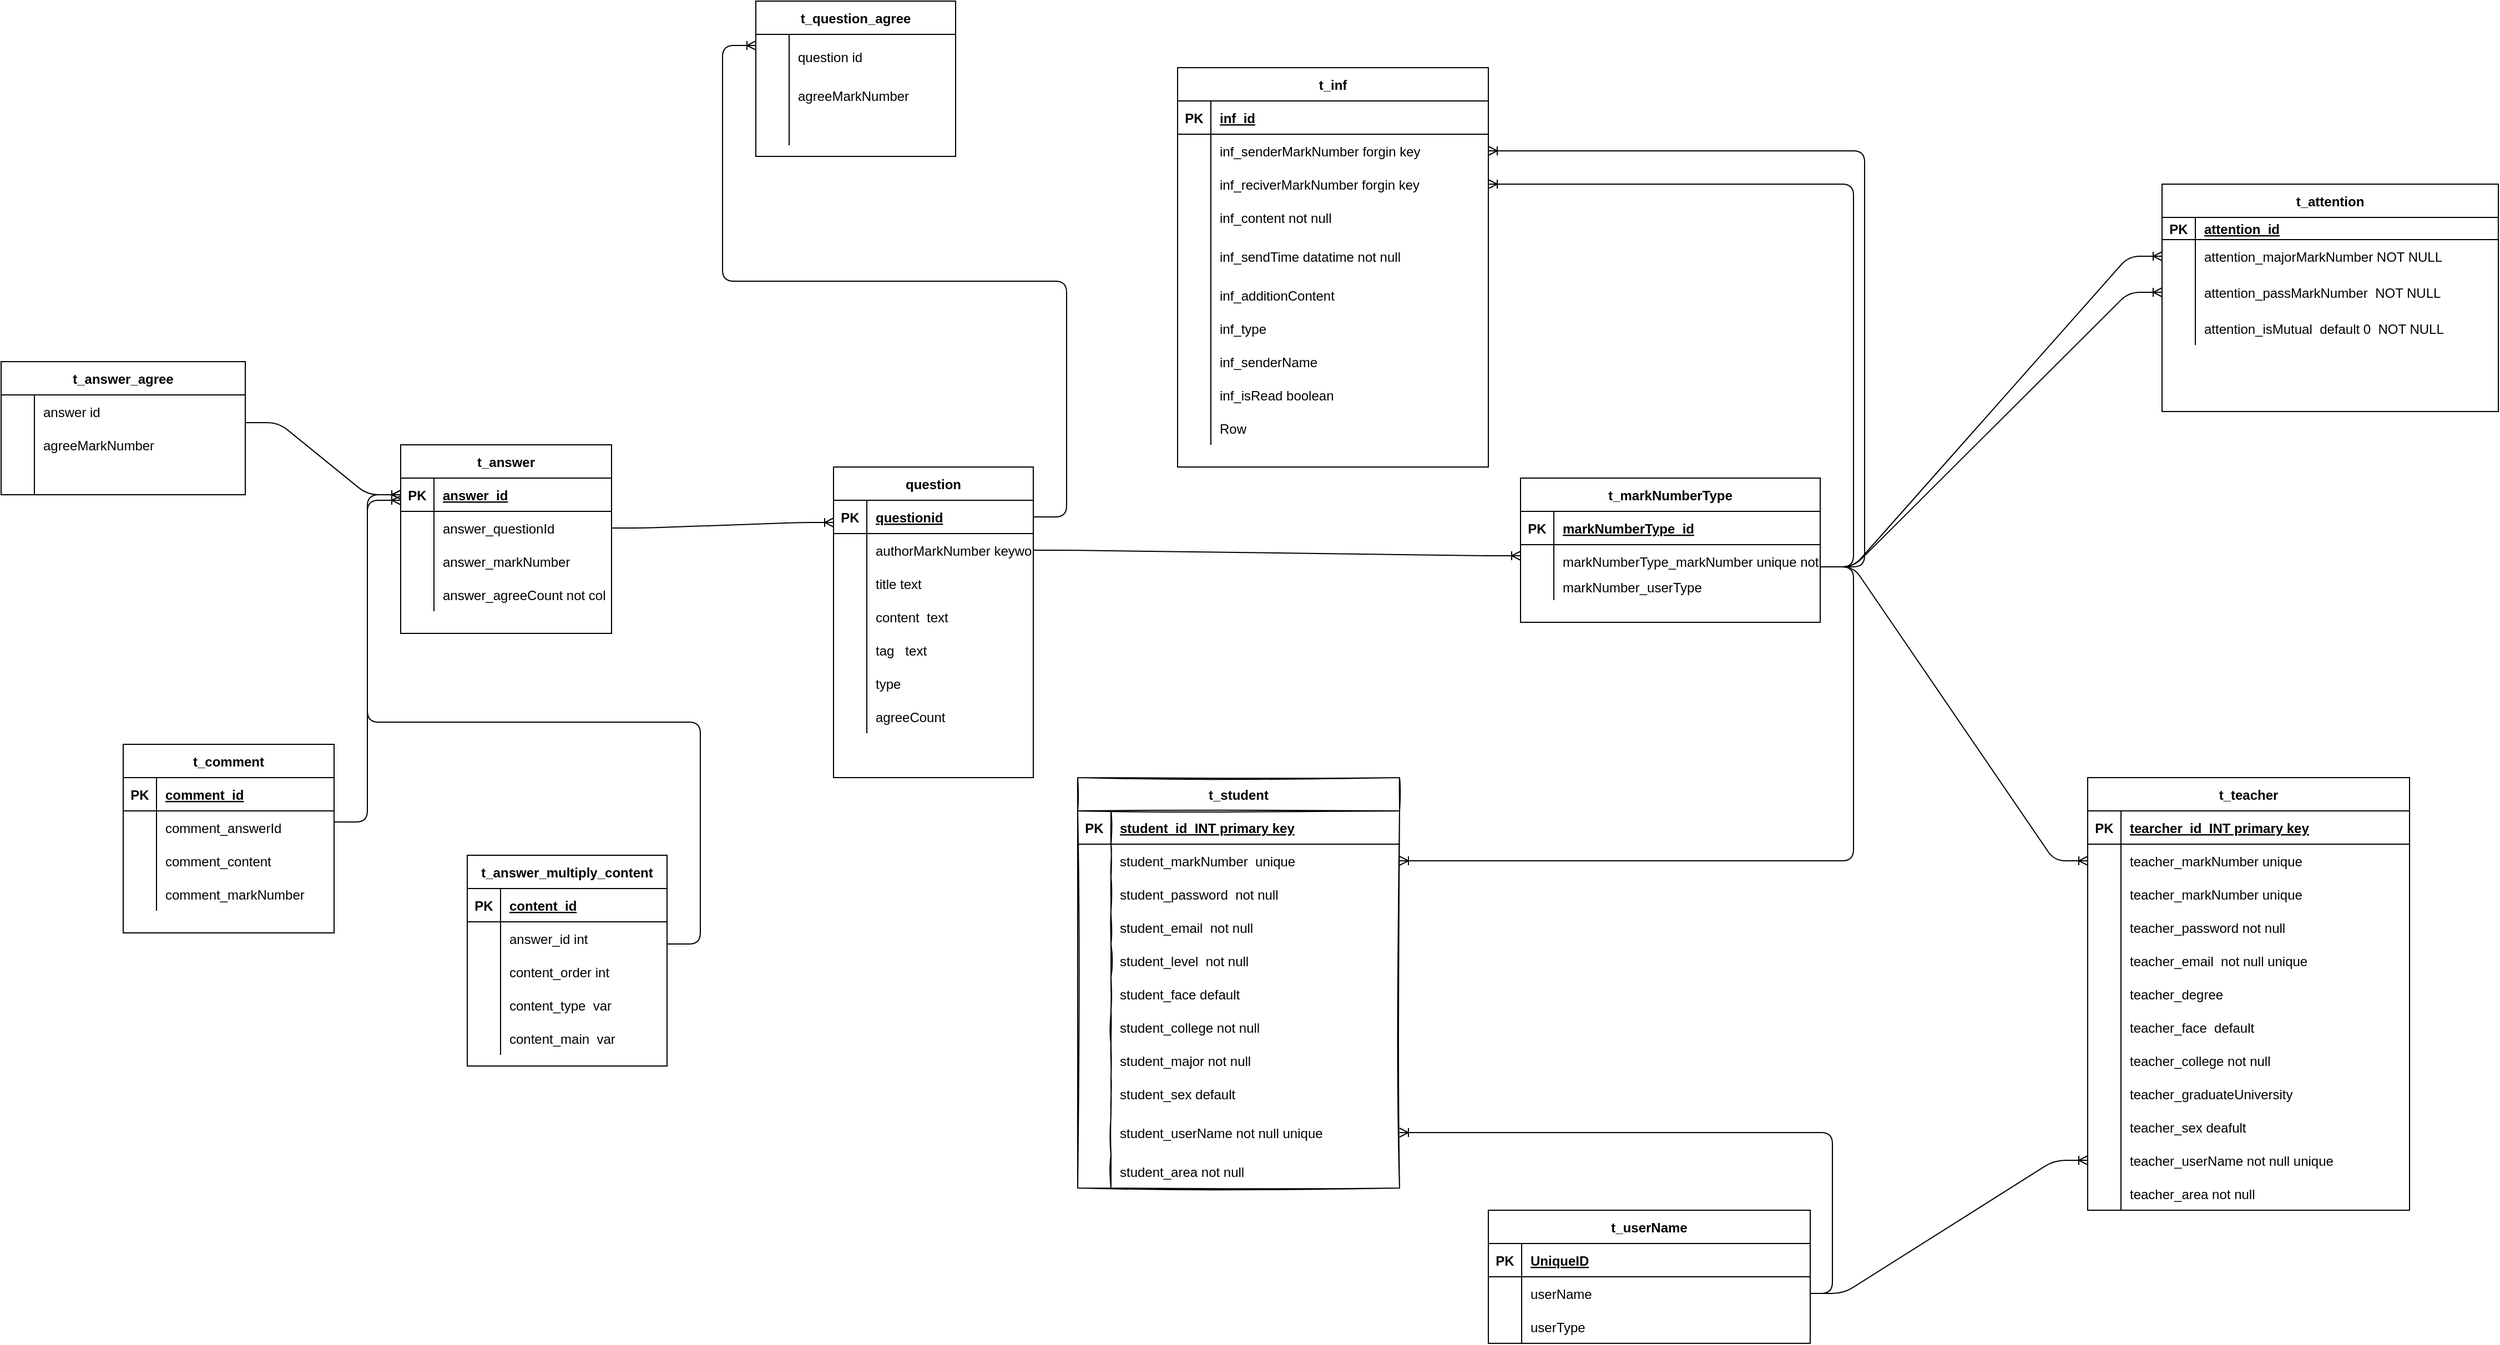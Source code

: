 <mxfile version="13.7.8" type="device"><diagram id="FRcTJmrRLP2db66bjI1D" name="第 1 页"><mxGraphModel dx="3137" dy="2070" grid="1" gridSize="10" guides="1" tooltips="1" connect="1" arrows="1" fold="1" page="1" pageScale="1" pageWidth="827" pageHeight="1169" math="0" shadow="0"><root><mxCell id="0"/><mxCell id="1" parent="0"/><mxCell id="u-LH6TOXdFY9ahAZhwlP-93" value="" style="shape=partialRectangle;connectable=0;fillColor=none;top=0;left=0;bottom=0;right=0;align=left;spacingLeft=6;overflow=hidden;whiteSpace=wrap;" parent="1" vertex="1"><mxGeometry x="79" y="450" width="260" height="30" as="geometry"/></mxCell><mxCell id="u-LH6TOXdFY9ahAZhwlP-145" value="" style="group" parent="1" vertex="1" connectable="0"><mxGeometry x="-330" y="180" width="291" height="360" as="geometry"/></mxCell><mxCell id="u-LH6TOXdFY9ahAZhwlP-59" value="t_student" style="shape=table;startSize=30;container=1;collapsible=1;childLayout=tableLayout;fixedRows=1;rowLines=0;fontStyle=1;align=center;resizeLast=1;shadow=0;sketch=1;movable=1;resizable=1;rotatable=1;deletable=1;editable=1;connectable=1;" parent="u-LH6TOXdFY9ahAZhwlP-145" vertex="1"><mxGeometry width="290" height="370" as="geometry"><mxRectangle width="90" height="30" as="alternateBounds"/></mxGeometry></mxCell><mxCell id="u-LH6TOXdFY9ahAZhwlP-60" value="" style="shape=partialRectangle;collapsible=0;dropTarget=0;pointerEvents=0;fillColor=none;top=0;left=0;bottom=1;right=0;points=[[0,0.5],[1,0.5]];portConstraint=eastwest;" parent="u-LH6TOXdFY9ahAZhwlP-59" vertex="1"><mxGeometry y="30" width="290" height="30" as="geometry"/></mxCell><mxCell id="u-LH6TOXdFY9ahAZhwlP-61" value="PK" style="shape=partialRectangle;connectable=0;fillColor=none;top=0;left=0;bottom=0;right=0;fontStyle=1;overflow=hidden;" parent="u-LH6TOXdFY9ahAZhwlP-60" vertex="1"><mxGeometry width="30" height="30" as="geometry"/></mxCell><mxCell id="u-LH6TOXdFY9ahAZhwlP-62" value="student_id  INT primary key" style="shape=partialRectangle;connectable=0;fillColor=none;top=0;left=0;bottom=0;right=0;align=left;spacingLeft=6;fontStyle=5;overflow=hidden;" parent="u-LH6TOXdFY9ahAZhwlP-60" vertex="1"><mxGeometry x="30" width="260" height="30" as="geometry"/></mxCell><mxCell id="u-LH6TOXdFY9ahAZhwlP-63" value="" style="shape=partialRectangle;collapsible=0;dropTarget=0;pointerEvents=0;fillColor=none;top=0;left=0;bottom=0;right=0;points=[[0,0.5],[1,0.5]];portConstraint=eastwest;" parent="u-LH6TOXdFY9ahAZhwlP-59" vertex="1"><mxGeometry y="60" width="290" height="30" as="geometry"/></mxCell><mxCell id="u-LH6TOXdFY9ahAZhwlP-64" value="" style="shape=partialRectangle;connectable=0;fillColor=none;top=0;left=0;bottom=0;right=0;editable=1;overflow=hidden;" parent="u-LH6TOXdFY9ahAZhwlP-63" vertex="1"><mxGeometry width="30" height="30" as="geometry"/></mxCell><mxCell id="u-LH6TOXdFY9ahAZhwlP-65" value="student_markNumber  unique" style="shape=partialRectangle;connectable=0;fillColor=none;top=0;left=0;bottom=0;right=0;align=left;spacingLeft=6;overflow=hidden;" parent="u-LH6TOXdFY9ahAZhwlP-63" vertex="1"><mxGeometry x="30" width="260" height="30" as="geometry"/></mxCell><mxCell id="u-LH6TOXdFY9ahAZhwlP-66" value="" style="shape=partialRectangle;collapsible=0;dropTarget=0;pointerEvents=0;fillColor=none;top=0;left=0;bottom=0;right=0;points=[[0,0.5],[1,0.5]];portConstraint=eastwest;" parent="u-LH6TOXdFY9ahAZhwlP-59" vertex="1"><mxGeometry y="90" width="290" height="30" as="geometry"/></mxCell><mxCell id="u-LH6TOXdFY9ahAZhwlP-67" value="" style="shape=partialRectangle;connectable=0;fillColor=none;top=0;left=0;bottom=0;right=0;editable=1;overflow=hidden;" parent="u-LH6TOXdFY9ahAZhwlP-66" vertex="1"><mxGeometry width="30" height="30" as="geometry"/></mxCell><mxCell id="u-LH6TOXdFY9ahAZhwlP-68" value="student_password  not null" style="shape=partialRectangle;connectable=0;fillColor=none;top=0;left=0;bottom=0;right=0;align=left;spacingLeft=6;overflow=hidden;" parent="u-LH6TOXdFY9ahAZhwlP-66" vertex="1"><mxGeometry x="30" width="260" height="30" as="geometry"/></mxCell><mxCell id="u-LH6TOXdFY9ahAZhwlP-69" value="" style="shape=partialRectangle;collapsible=0;dropTarget=0;pointerEvents=0;fillColor=none;top=0;left=0;bottom=0;right=0;points=[[0,0.5],[1,0.5]];portConstraint=eastwest;" parent="u-LH6TOXdFY9ahAZhwlP-59" vertex="1"><mxGeometry y="120" width="290" height="30" as="geometry"/></mxCell><mxCell id="u-LH6TOXdFY9ahAZhwlP-70" value="" style="shape=partialRectangle;connectable=0;fillColor=none;top=0;left=0;bottom=0;right=0;editable=1;overflow=hidden;" parent="u-LH6TOXdFY9ahAZhwlP-69" vertex="1"><mxGeometry width="30" height="30" as="geometry"/></mxCell><mxCell id="u-LH6TOXdFY9ahAZhwlP-71" value="student_email  not null" style="shape=partialRectangle;connectable=0;fillColor=none;top=0;left=0;bottom=0;right=0;align=left;spacingLeft=6;overflow=hidden;" parent="u-LH6TOXdFY9ahAZhwlP-69" vertex="1"><mxGeometry x="30" width="260" height="30" as="geometry"/></mxCell><mxCell id="u-LH6TOXdFY9ahAZhwlP-87" value="" style="shape=partialRectangle;collapsible=0;dropTarget=0;pointerEvents=0;fillColor=none;top=0;left=0;bottom=0;right=0;points=[[0,0.5],[1,0.5]];portConstraint=eastwest;" parent="u-LH6TOXdFY9ahAZhwlP-59" vertex="1"><mxGeometry y="150" width="290" height="30" as="geometry"/></mxCell><mxCell id="u-LH6TOXdFY9ahAZhwlP-88" value="" style="shape=partialRectangle;connectable=0;fillColor=none;top=0;left=0;bottom=0;right=0;editable=1;overflow=hidden;" parent="u-LH6TOXdFY9ahAZhwlP-87" vertex="1"><mxGeometry width="30" height="30" as="geometry"/></mxCell><mxCell id="u-LH6TOXdFY9ahAZhwlP-89" value="student_level  not null" style="shape=partialRectangle;connectable=0;fillColor=none;top=0;left=0;bottom=0;right=0;align=left;spacingLeft=6;overflow=hidden;" parent="u-LH6TOXdFY9ahAZhwlP-87" vertex="1"><mxGeometry x="30" width="260" height="30" as="geometry"/></mxCell><mxCell id="fRywJmHjUNEagbJXSCJQ-19" value="" style="shape=partialRectangle;collapsible=0;dropTarget=0;pointerEvents=0;fillColor=none;top=0;left=0;bottom=0;right=0;points=[[0,0.5],[1,0.5]];portConstraint=eastwest;" parent="u-LH6TOXdFY9ahAZhwlP-59" vertex="1"><mxGeometry y="180" width="290" height="30" as="geometry"/></mxCell><mxCell id="fRywJmHjUNEagbJXSCJQ-20" value="" style="shape=partialRectangle;connectable=0;fillColor=none;top=0;left=0;bottom=0;right=0;editable=1;overflow=hidden;" parent="fRywJmHjUNEagbJXSCJQ-19" vertex="1"><mxGeometry width="30" height="30" as="geometry"/></mxCell><mxCell id="fRywJmHjUNEagbJXSCJQ-21" value="student_face default" style="shape=partialRectangle;connectable=0;fillColor=none;top=0;left=0;bottom=0;right=0;align=left;spacingLeft=6;overflow=hidden;" parent="fRywJmHjUNEagbJXSCJQ-19" vertex="1"><mxGeometry x="30" width="260" height="30" as="geometry"/></mxCell><mxCell id="fRywJmHjUNEagbJXSCJQ-22" value="" style="shape=partialRectangle;collapsible=0;dropTarget=0;pointerEvents=0;fillColor=none;top=0;left=0;bottom=0;right=0;points=[[0,0.5],[1,0.5]];portConstraint=eastwest;" parent="u-LH6TOXdFY9ahAZhwlP-59" vertex="1"><mxGeometry y="210" width="290" height="30" as="geometry"/></mxCell><mxCell id="fRywJmHjUNEagbJXSCJQ-23" value="" style="shape=partialRectangle;connectable=0;fillColor=none;top=0;left=0;bottom=0;right=0;editable=1;overflow=hidden;" parent="fRywJmHjUNEagbJXSCJQ-22" vertex="1"><mxGeometry width="30" height="30" as="geometry"/></mxCell><mxCell id="fRywJmHjUNEagbJXSCJQ-24" value="student_college not null" style="shape=partialRectangle;connectable=0;fillColor=none;top=0;left=0;bottom=0;right=0;align=left;spacingLeft=6;overflow=hidden;" parent="fRywJmHjUNEagbJXSCJQ-22" vertex="1"><mxGeometry x="30" width="260" height="30" as="geometry"/></mxCell><mxCell id="fRywJmHjUNEagbJXSCJQ-25" value="" style="shape=partialRectangle;collapsible=0;dropTarget=0;pointerEvents=0;fillColor=none;top=0;left=0;bottom=0;right=0;points=[[0,0.5],[1,0.5]];portConstraint=eastwest;" parent="u-LH6TOXdFY9ahAZhwlP-59" vertex="1"><mxGeometry y="240" width="290" height="30" as="geometry"/></mxCell><mxCell id="fRywJmHjUNEagbJXSCJQ-26" value="" style="shape=partialRectangle;connectable=0;fillColor=none;top=0;left=0;bottom=0;right=0;editable=1;overflow=hidden;" parent="fRywJmHjUNEagbJXSCJQ-25" vertex="1"><mxGeometry width="30" height="30" as="geometry"/></mxCell><mxCell id="fRywJmHjUNEagbJXSCJQ-27" value="student_major not null" style="shape=partialRectangle;connectable=0;fillColor=none;top=0;left=0;bottom=0;right=0;align=left;spacingLeft=6;overflow=hidden;" parent="fRywJmHjUNEagbJXSCJQ-25" vertex="1"><mxGeometry x="30" width="260" height="30" as="geometry"/></mxCell><mxCell id="fRywJmHjUNEagbJXSCJQ-28" value="" style="shape=partialRectangle;collapsible=0;dropTarget=0;pointerEvents=0;fillColor=none;top=0;left=0;bottom=0;right=0;points=[[0,0.5],[1,0.5]];portConstraint=eastwest;" parent="u-LH6TOXdFY9ahAZhwlP-59" vertex="1"><mxGeometry y="270" width="290" height="30" as="geometry"/></mxCell><mxCell id="fRywJmHjUNEagbJXSCJQ-29" value="" style="shape=partialRectangle;connectable=0;fillColor=none;top=0;left=0;bottom=0;right=0;editable=1;overflow=hidden;" parent="fRywJmHjUNEagbJXSCJQ-28" vertex="1"><mxGeometry width="30" height="30" as="geometry"/></mxCell><mxCell id="fRywJmHjUNEagbJXSCJQ-30" value="student_sex default" style="shape=partialRectangle;connectable=0;fillColor=none;top=0;left=0;bottom=0;right=0;align=left;spacingLeft=6;overflow=hidden;" parent="fRywJmHjUNEagbJXSCJQ-28" vertex="1"><mxGeometry x="30" width="260" height="30" as="geometry"/></mxCell><mxCell id="fRywJmHjUNEagbJXSCJQ-31" value="" style="shape=partialRectangle;collapsible=0;dropTarget=0;pointerEvents=0;fillColor=none;top=0;left=0;bottom=0;right=0;points=[[0,0.5],[1,0.5]];portConstraint=eastwest;" parent="u-LH6TOXdFY9ahAZhwlP-59" vertex="1"><mxGeometry y="300" width="290" height="40" as="geometry"/></mxCell><mxCell id="fRywJmHjUNEagbJXSCJQ-32" value="" style="shape=partialRectangle;connectable=0;fillColor=none;top=0;left=0;bottom=0;right=0;editable=1;overflow=hidden;" parent="fRywJmHjUNEagbJXSCJQ-31" vertex="1"><mxGeometry width="30" height="40" as="geometry"/></mxCell><mxCell id="fRywJmHjUNEagbJXSCJQ-33" value="student_userName not null unique" style="shape=partialRectangle;connectable=0;fillColor=none;top=0;left=0;bottom=0;right=0;align=left;spacingLeft=6;overflow=hidden;" parent="fRywJmHjUNEagbJXSCJQ-31" vertex="1"><mxGeometry x="30" width="260" height="40" as="geometry"/></mxCell><mxCell id="fRywJmHjUNEagbJXSCJQ-35" value="" style="shape=partialRectangle;collapsible=0;dropTarget=0;pointerEvents=0;fillColor=none;top=0;left=0;bottom=0;right=0;points=[[0,0.5],[1,0.5]];portConstraint=eastwest;" parent="u-LH6TOXdFY9ahAZhwlP-59" vertex="1"><mxGeometry y="340" width="290" height="30" as="geometry"/></mxCell><mxCell id="fRywJmHjUNEagbJXSCJQ-36" value="" style="shape=partialRectangle;connectable=0;fillColor=none;top=0;left=0;bottom=0;right=0;editable=1;overflow=hidden;" parent="fRywJmHjUNEagbJXSCJQ-35" vertex="1"><mxGeometry width="30" height="30" as="geometry"/></mxCell><mxCell id="fRywJmHjUNEagbJXSCJQ-37" value="student_area not null" style="shape=partialRectangle;connectable=0;fillColor=none;top=0;left=0;bottom=0;right=0;align=left;spacingLeft=6;overflow=hidden;" parent="fRywJmHjUNEagbJXSCJQ-35" vertex="1"><mxGeometry x="30" width="260" height="30" as="geometry"/></mxCell><mxCell id="u-LH6TOXdFY9ahAZhwlP-146" value="" style="group" parent="1" vertex="1" connectable="0"><mxGeometry x="570" y="180" width="310" height="360" as="geometry"/></mxCell><mxCell id="u-LH6TOXdFY9ahAZhwlP-147" value="" style="group" parent="u-LH6TOXdFY9ahAZhwlP-146" vertex="1" connectable="0"><mxGeometry x="10" width="300" height="360" as="geometry"/></mxCell><mxCell id="u-LH6TOXdFY9ahAZhwlP-151" value="" style="group" parent="u-LH6TOXdFY9ahAZhwlP-147" vertex="1" connectable="0"><mxGeometry width="300" height="360" as="geometry"/></mxCell><mxCell id="u-LH6TOXdFY9ahAZhwlP-154" value="" style="group" parent="u-LH6TOXdFY9ahAZhwlP-151" vertex="1" connectable="0"><mxGeometry width="290" height="360" as="geometry"/></mxCell><mxCell id="u-LH6TOXdFY9ahAZhwlP-94" value="t_teacher" style="shape=table;startSize=30;container=1;collapsible=1;childLayout=tableLayout;fixedRows=1;rowLines=0;fontStyle=1;align=center;resizeLast=1;" parent="u-LH6TOXdFY9ahAZhwlP-154" vertex="1"><mxGeometry width="290" height="390" as="geometry"><mxRectangle width="90" height="30" as="alternateBounds"/></mxGeometry></mxCell><mxCell id="u-LH6TOXdFY9ahAZhwlP-95" value="" style="shape=partialRectangle;collapsible=0;dropTarget=0;pointerEvents=0;fillColor=none;top=0;left=0;bottom=1;right=0;points=[[0,0.5],[1,0.5]];portConstraint=eastwest;" parent="u-LH6TOXdFY9ahAZhwlP-94" vertex="1"><mxGeometry y="30" width="290" height="30" as="geometry"/></mxCell><mxCell id="u-LH6TOXdFY9ahAZhwlP-96" value="PK" style="shape=partialRectangle;connectable=0;fillColor=none;top=0;left=0;bottom=0;right=0;fontStyle=1;overflow=hidden;" parent="u-LH6TOXdFY9ahAZhwlP-95" vertex="1"><mxGeometry width="30" height="30" as="geometry"/></mxCell><mxCell id="u-LH6TOXdFY9ahAZhwlP-97" value="tearcher_id  INT primary key" style="shape=partialRectangle;connectable=0;fillColor=none;top=0;left=0;bottom=0;right=0;align=left;spacingLeft=6;fontStyle=5;overflow=hidden;" parent="u-LH6TOXdFY9ahAZhwlP-95" vertex="1"><mxGeometry x="30" width="260" height="30" as="geometry"/></mxCell><mxCell id="fRywJmHjUNEagbJXSCJQ-172" value="" style="shape=partialRectangle;collapsible=0;dropTarget=0;pointerEvents=0;fillColor=none;top=0;left=0;bottom=0;right=0;points=[[0,0.5],[1,0.5]];portConstraint=eastwest;" parent="u-LH6TOXdFY9ahAZhwlP-94" vertex="1"><mxGeometry y="60" width="290" height="30" as="geometry"/></mxCell><mxCell id="fRywJmHjUNEagbJXSCJQ-173" value="" style="shape=partialRectangle;connectable=0;fillColor=none;top=0;left=0;bottom=0;right=0;editable=1;overflow=hidden;" parent="fRywJmHjUNEagbJXSCJQ-172" vertex="1"><mxGeometry width="30" height="30" as="geometry"/></mxCell><mxCell id="fRywJmHjUNEagbJXSCJQ-174" value="teacher_markNumber unique" style="shape=partialRectangle;connectable=0;fillColor=none;top=0;left=0;bottom=0;right=0;align=left;spacingLeft=6;overflow=hidden;" parent="fRywJmHjUNEagbJXSCJQ-172" vertex="1"><mxGeometry x="30" width="260" height="30" as="geometry"/></mxCell><mxCell id="u-LH6TOXdFY9ahAZhwlP-98" value="" style="shape=partialRectangle;collapsible=0;dropTarget=0;pointerEvents=0;fillColor=none;top=0;left=0;bottom=0;right=0;points=[[0,0.5],[1,0.5]];portConstraint=eastwest;" parent="u-LH6TOXdFY9ahAZhwlP-94" vertex="1"><mxGeometry y="90" width="290" height="30" as="geometry"/></mxCell><mxCell id="u-LH6TOXdFY9ahAZhwlP-99" value="" style="shape=partialRectangle;connectable=0;fillColor=none;top=0;left=0;bottom=0;right=0;editable=1;overflow=hidden;" parent="u-LH6TOXdFY9ahAZhwlP-98" vertex="1"><mxGeometry width="30" height="30" as="geometry"/></mxCell><mxCell id="u-LH6TOXdFY9ahAZhwlP-100" value="teacher_markNumber unique" style="shape=partialRectangle;connectable=0;fillColor=none;top=0;left=0;bottom=0;right=0;align=left;spacingLeft=6;overflow=hidden;" parent="u-LH6TOXdFY9ahAZhwlP-98" vertex="1"><mxGeometry x="30" width="260" height="30" as="geometry"/></mxCell><mxCell id="u-LH6TOXdFY9ahAZhwlP-101" value="" style="shape=partialRectangle;collapsible=0;dropTarget=0;pointerEvents=0;fillColor=none;top=0;left=0;bottom=0;right=0;points=[[0,0.5],[1,0.5]];portConstraint=eastwest;" parent="u-LH6TOXdFY9ahAZhwlP-94" vertex="1"><mxGeometry y="120" width="290" height="30" as="geometry"/></mxCell><mxCell id="u-LH6TOXdFY9ahAZhwlP-102" value="" style="shape=partialRectangle;connectable=0;fillColor=none;top=0;left=0;bottom=0;right=0;editable=1;overflow=hidden;" parent="u-LH6TOXdFY9ahAZhwlP-101" vertex="1"><mxGeometry width="30" height="30" as="geometry"/></mxCell><mxCell id="u-LH6TOXdFY9ahAZhwlP-103" value="teacher_password not null" style="shape=partialRectangle;connectable=0;fillColor=none;top=0;left=0;bottom=0;right=0;align=left;spacingLeft=6;overflow=hidden;" parent="u-LH6TOXdFY9ahAZhwlP-101" vertex="1"><mxGeometry x="30" width="260" height="30" as="geometry"/></mxCell><mxCell id="u-LH6TOXdFY9ahAZhwlP-104" value="" style="shape=partialRectangle;collapsible=0;dropTarget=0;pointerEvents=0;fillColor=none;top=0;left=0;bottom=0;right=0;points=[[0,0.5],[1,0.5]];portConstraint=eastwest;" parent="u-LH6TOXdFY9ahAZhwlP-94" vertex="1"><mxGeometry y="150" width="290" height="30" as="geometry"/></mxCell><mxCell id="u-LH6TOXdFY9ahAZhwlP-105" value="" style="shape=partialRectangle;connectable=0;fillColor=none;top=0;left=0;bottom=0;right=0;editable=1;overflow=hidden;" parent="u-LH6TOXdFY9ahAZhwlP-104" vertex="1"><mxGeometry width="30" height="30" as="geometry"/></mxCell><mxCell id="u-LH6TOXdFY9ahAZhwlP-106" value="teacher_email  not null unique" style="shape=partialRectangle;connectable=0;fillColor=none;top=0;left=0;bottom=0;right=0;align=left;spacingLeft=6;overflow=hidden;" parent="u-LH6TOXdFY9ahAZhwlP-104" vertex="1"><mxGeometry x="30" width="260" height="30" as="geometry"/></mxCell><mxCell id="u-LH6TOXdFY9ahAZhwlP-107" value="" style="shape=partialRectangle;collapsible=0;dropTarget=0;pointerEvents=0;fillColor=none;top=0;left=0;bottom=0;right=0;points=[[0,0.5],[1,0.5]];portConstraint=eastwest;" parent="u-LH6TOXdFY9ahAZhwlP-94" vertex="1"><mxGeometry y="180" width="290" height="30" as="geometry"/></mxCell><mxCell id="u-LH6TOXdFY9ahAZhwlP-108" value="" style="shape=partialRectangle;connectable=0;fillColor=none;top=0;left=0;bottom=0;right=0;editable=1;overflow=hidden;" parent="u-LH6TOXdFY9ahAZhwlP-107" vertex="1"><mxGeometry width="30" height="30" as="geometry"/></mxCell><mxCell id="u-LH6TOXdFY9ahAZhwlP-109" value="teacher_degree " style="shape=partialRectangle;connectable=0;fillColor=none;top=0;left=0;bottom=0;right=0;align=left;spacingLeft=6;overflow=hidden;" parent="u-LH6TOXdFY9ahAZhwlP-107" vertex="1"><mxGeometry x="30" width="260" height="30" as="geometry"/></mxCell><mxCell id="fRywJmHjUNEagbJXSCJQ-38" value="" style="shape=partialRectangle;collapsible=0;dropTarget=0;pointerEvents=0;fillColor=none;top=0;left=0;bottom=0;right=0;points=[[0,0.5],[1,0.5]];portConstraint=eastwest;" parent="u-LH6TOXdFY9ahAZhwlP-94" vertex="1"><mxGeometry y="210" width="290" height="30" as="geometry"/></mxCell><mxCell id="fRywJmHjUNEagbJXSCJQ-39" value="" style="shape=partialRectangle;connectable=0;fillColor=none;top=0;left=0;bottom=0;right=0;editable=1;overflow=hidden;" parent="fRywJmHjUNEagbJXSCJQ-38" vertex="1"><mxGeometry width="30" height="30" as="geometry"/></mxCell><mxCell id="fRywJmHjUNEagbJXSCJQ-40" value="teacher_face  default" style="shape=partialRectangle;connectable=0;fillColor=none;top=0;left=0;bottom=0;right=0;align=left;spacingLeft=6;overflow=hidden;" parent="fRywJmHjUNEagbJXSCJQ-38" vertex="1"><mxGeometry x="30" width="260" height="30" as="geometry"/></mxCell><mxCell id="fRywJmHjUNEagbJXSCJQ-41" value="" style="shape=partialRectangle;collapsible=0;dropTarget=0;pointerEvents=0;fillColor=none;top=0;left=0;bottom=0;right=0;points=[[0,0.5],[1,0.5]];portConstraint=eastwest;" parent="u-LH6TOXdFY9ahAZhwlP-94" vertex="1"><mxGeometry y="240" width="290" height="30" as="geometry"/></mxCell><mxCell id="fRywJmHjUNEagbJXSCJQ-42" value="" style="shape=partialRectangle;connectable=0;fillColor=none;top=0;left=0;bottom=0;right=0;editable=1;overflow=hidden;" parent="fRywJmHjUNEagbJXSCJQ-41" vertex="1"><mxGeometry width="30" height="30" as="geometry"/></mxCell><mxCell id="fRywJmHjUNEagbJXSCJQ-43" value="teacher_college not null" style="shape=partialRectangle;connectable=0;fillColor=none;top=0;left=0;bottom=0;right=0;align=left;spacingLeft=6;overflow=hidden;" parent="fRywJmHjUNEagbJXSCJQ-41" vertex="1"><mxGeometry x="30" width="260" height="30" as="geometry"/></mxCell><mxCell id="fRywJmHjUNEagbJXSCJQ-44" value="" style="shape=partialRectangle;collapsible=0;dropTarget=0;pointerEvents=0;fillColor=none;top=0;left=0;bottom=0;right=0;points=[[0,0.5],[1,0.5]];portConstraint=eastwest;" parent="u-LH6TOXdFY9ahAZhwlP-94" vertex="1"><mxGeometry y="270" width="290" height="30" as="geometry"/></mxCell><mxCell id="fRywJmHjUNEagbJXSCJQ-45" value="" style="shape=partialRectangle;connectable=0;fillColor=none;top=0;left=0;bottom=0;right=0;editable=1;overflow=hidden;" parent="fRywJmHjUNEagbJXSCJQ-44" vertex="1"><mxGeometry width="30" height="30" as="geometry"/></mxCell><mxCell id="fRywJmHjUNEagbJXSCJQ-46" value="teacher_graduateUniversity " style="shape=partialRectangle;connectable=0;fillColor=none;top=0;left=0;bottom=0;right=0;align=left;spacingLeft=6;overflow=hidden;" parent="fRywJmHjUNEagbJXSCJQ-44" vertex="1"><mxGeometry x="30" width="260" height="30" as="geometry"/></mxCell><mxCell id="fRywJmHjUNEagbJXSCJQ-47" value="" style="shape=partialRectangle;collapsible=0;dropTarget=0;pointerEvents=0;fillColor=none;top=0;left=0;bottom=0;right=0;points=[[0,0.5],[1,0.5]];portConstraint=eastwest;" parent="u-LH6TOXdFY9ahAZhwlP-94" vertex="1"><mxGeometry y="300" width="290" height="30" as="geometry"/></mxCell><mxCell id="fRywJmHjUNEagbJXSCJQ-48" value="" style="shape=partialRectangle;connectable=0;fillColor=none;top=0;left=0;bottom=0;right=0;editable=1;overflow=hidden;" parent="fRywJmHjUNEagbJXSCJQ-47" vertex="1"><mxGeometry width="30" height="30" as="geometry"/></mxCell><mxCell id="fRywJmHjUNEagbJXSCJQ-49" value="teacher_sex deafult" style="shape=partialRectangle;connectable=0;fillColor=none;top=0;left=0;bottom=0;right=0;align=left;spacingLeft=6;overflow=hidden;" parent="fRywJmHjUNEagbJXSCJQ-47" vertex="1"><mxGeometry x="30" width="260" height="30" as="geometry"/></mxCell><mxCell id="fRywJmHjUNEagbJXSCJQ-50" value="" style="shape=partialRectangle;collapsible=0;dropTarget=0;pointerEvents=0;fillColor=none;top=0;left=0;bottom=0;right=0;points=[[0,0.5],[1,0.5]];portConstraint=eastwest;" parent="u-LH6TOXdFY9ahAZhwlP-94" vertex="1"><mxGeometry y="330" width="290" height="30" as="geometry"/></mxCell><mxCell id="fRywJmHjUNEagbJXSCJQ-51" value="" style="shape=partialRectangle;connectable=0;fillColor=none;top=0;left=0;bottom=0;right=0;editable=1;overflow=hidden;" parent="fRywJmHjUNEagbJXSCJQ-50" vertex="1"><mxGeometry width="30" height="30" as="geometry"/></mxCell><mxCell id="fRywJmHjUNEagbJXSCJQ-52" value="teacher_userName not null unique" style="shape=partialRectangle;connectable=0;fillColor=none;top=0;left=0;bottom=0;right=0;align=left;spacingLeft=6;overflow=hidden;" parent="fRywJmHjUNEagbJXSCJQ-50" vertex="1"><mxGeometry x="30" width="260" height="30" as="geometry"/></mxCell><mxCell id="fRywJmHjUNEagbJXSCJQ-53" value="" style="shape=partialRectangle;collapsible=0;dropTarget=0;pointerEvents=0;fillColor=none;top=0;left=0;bottom=0;right=0;points=[[0,0.5],[1,0.5]];portConstraint=eastwest;" parent="u-LH6TOXdFY9ahAZhwlP-94" vertex="1"><mxGeometry y="360" width="290" height="30" as="geometry"/></mxCell><mxCell id="fRywJmHjUNEagbJXSCJQ-54" value="" style="shape=partialRectangle;connectable=0;fillColor=none;top=0;left=0;bottom=0;right=0;editable=1;overflow=hidden;" parent="fRywJmHjUNEagbJXSCJQ-53" vertex="1"><mxGeometry width="30" height="30" as="geometry"/></mxCell><mxCell id="fRywJmHjUNEagbJXSCJQ-55" value="teacher_area not null" style="shape=partialRectangle;connectable=0;fillColor=none;top=0;left=0;bottom=0;right=0;align=left;spacingLeft=6;overflow=hidden;" parent="fRywJmHjUNEagbJXSCJQ-53" vertex="1"><mxGeometry x="30" width="260" height="30" as="geometry"/></mxCell><mxCell id="fRywJmHjUNEagbJXSCJQ-183" value="" style="edgeStyle=entityRelationEdgeStyle;fontSize=12;html=1;endArrow=ERoneToMany;" parent="1" target="fRywJmHjUNEagbJXSCJQ-74" edge="1"><mxGeometry width="100" height="100" relative="1" as="geometry"><mxPoint x="349" y="-10" as="sourcePoint"/><mxPoint x="440" y="-380" as="targetPoint"/></mxGeometry></mxCell><mxCell id="fRywJmHjUNEagbJXSCJQ-186" value="" style="edgeStyle=entityRelationEdgeStyle;fontSize=12;html=1;endArrow=ERoneToMany;" parent="1" target="u-LH6TOXdFY9ahAZhwlP-63" edge="1"><mxGeometry width="100" height="100" relative="1" as="geometry"><mxPoint x="339" y="-10" as="sourcePoint"/><mxPoint x="540" y="210" as="targetPoint"/></mxGeometry></mxCell><mxCell id="fRywJmHjUNEagbJXSCJQ-187" value="" style="edgeStyle=entityRelationEdgeStyle;fontSize=12;html=1;endArrow=ERoneToMany;entryX=0;entryY=0.5;entryDx=0;entryDy=0;" parent="1" target="fRywJmHjUNEagbJXSCJQ-172" edge="1"><mxGeometry width="100" height="100" relative="1" as="geometry"><mxPoint x="339" y="-10" as="sourcePoint"/><mxPoint x="439" y="-110" as="targetPoint"/></mxGeometry></mxCell><mxCell id="fRywJmHjUNEagbJXSCJQ-188" value="" style="edgeStyle=entityRelationEdgeStyle;fontSize=12;html=1;endArrow=ERoneToMany;exitX=1;exitY=0.5;exitDx=0;exitDy=0;entryX=0;entryY=0.5;entryDx=0;entryDy=0;" parent="1" source="fRywJmHjUNEagbJXSCJQ-148" target="fRywJmHjUNEagbJXSCJQ-50" edge="1"><mxGeometry width="100" height="100" relative="1" as="geometry"><mxPoint x="-80" y="350" as="sourcePoint"/><mxPoint x="20" y="250" as="targetPoint"/></mxGeometry></mxCell><mxCell id="fRywJmHjUNEagbJXSCJQ-189" value="" style="fontSize=12;html=1;endArrow=ERoneToMany;exitX=1;exitY=0.5;exitDx=0;exitDy=0;entryX=1;entryY=0.5;entryDx=0;entryDy=0;edgeStyle=elbowEdgeStyle;elbow=vertical;" parent="1" source="fRywJmHjUNEagbJXSCJQ-148" target="fRywJmHjUNEagbJXSCJQ-31" edge="1"><mxGeometry width="100" height="100" relative="1" as="geometry"><mxPoint x="150" y="170" as="sourcePoint"/><mxPoint x="34" y="455" as="targetPoint"/><Array as="points"><mxPoint x="350" y="550"/><mxPoint x="50" y="500"/></Array></mxGeometry></mxCell><mxCell id="fRywJmHjUNEagbJXSCJQ-144" value="t_userName" style="shape=table;startSize=30;container=1;collapsible=1;childLayout=tableLayout;fixedRows=1;rowLines=0;fontStyle=1;align=center;resizeLast=1;" parent="1" vertex="1"><mxGeometry x="40" y="570" width="290" height="120" as="geometry"/></mxCell><mxCell id="fRywJmHjUNEagbJXSCJQ-145" value="" style="shape=partialRectangle;collapsible=0;dropTarget=0;pointerEvents=0;fillColor=none;top=0;left=0;bottom=1;right=0;points=[[0,0.5],[1,0.5]];portConstraint=eastwest;" parent="fRywJmHjUNEagbJXSCJQ-144" vertex="1"><mxGeometry y="30" width="290" height="30" as="geometry"/></mxCell><mxCell id="fRywJmHjUNEagbJXSCJQ-146" value="PK" style="shape=partialRectangle;connectable=0;fillColor=none;top=0;left=0;bottom=0;right=0;fontStyle=1;overflow=hidden;" parent="fRywJmHjUNEagbJXSCJQ-145" vertex="1"><mxGeometry width="30" height="30" as="geometry"/></mxCell><mxCell id="fRywJmHjUNEagbJXSCJQ-147" value="UniqueID" style="shape=partialRectangle;connectable=0;fillColor=none;top=0;left=0;bottom=0;right=0;align=left;spacingLeft=6;fontStyle=5;overflow=hidden;" parent="fRywJmHjUNEagbJXSCJQ-145" vertex="1"><mxGeometry x="30" width="260" height="30" as="geometry"/></mxCell><mxCell id="fRywJmHjUNEagbJXSCJQ-148" value="" style="shape=partialRectangle;collapsible=0;dropTarget=0;pointerEvents=0;fillColor=none;top=0;left=0;bottom=0;right=0;points=[[0,0.5],[1,0.5]];portConstraint=eastwest;" parent="fRywJmHjUNEagbJXSCJQ-144" vertex="1"><mxGeometry y="60" width="290" height="30" as="geometry"/></mxCell><mxCell id="fRywJmHjUNEagbJXSCJQ-149" value="" style="shape=partialRectangle;connectable=0;fillColor=none;top=0;left=0;bottom=0;right=0;editable=1;overflow=hidden;" parent="fRywJmHjUNEagbJXSCJQ-148" vertex="1"><mxGeometry width="30" height="30" as="geometry"/></mxCell><mxCell id="fRywJmHjUNEagbJXSCJQ-150" value="userName" style="shape=partialRectangle;connectable=0;fillColor=none;top=0;left=0;bottom=0;right=0;align=left;spacingLeft=6;overflow=hidden;" parent="fRywJmHjUNEagbJXSCJQ-148" vertex="1"><mxGeometry x="30" width="260" height="30" as="geometry"/></mxCell><mxCell id="lCBhwCLyW3ofrD9s5yo9-23" value="" style="shape=partialRectangle;collapsible=0;dropTarget=0;pointerEvents=0;fillColor=none;top=0;left=0;bottom=0;right=0;points=[[0,0.5],[1,0.5]];portConstraint=eastwest;" parent="fRywJmHjUNEagbJXSCJQ-144" vertex="1"><mxGeometry y="90" width="290" height="30" as="geometry"/></mxCell><mxCell id="lCBhwCLyW3ofrD9s5yo9-24" value="" style="shape=partialRectangle;connectable=0;fillColor=none;top=0;left=0;bottom=0;right=0;editable=1;overflow=hidden;" parent="lCBhwCLyW3ofrD9s5yo9-23" vertex="1"><mxGeometry width="30" height="30" as="geometry"/></mxCell><mxCell id="lCBhwCLyW3ofrD9s5yo9-25" value="userType" style="shape=partialRectangle;connectable=0;fillColor=none;top=0;left=0;bottom=0;right=0;align=left;spacingLeft=6;overflow=hidden;" parent="lCBhwCLyW3ofrD9s5yo9-23" vertex="1"><mxGeometry x="30" width="260" height="30" as="geometry"/></mxCell><mxCell id="q6lA-TyMV1J05lN_4ar_-20" value="" style="edgeStyle=entityRelationEdgeStyle;fontSize=12;html=1;endArrow=ERoneToMany;" parent="1" target="fRywJmHjUNEagbJXSCJQ-77" edge="1"><mxGeometry width="100" height="100" relative="1" as="geometry"><mxPoint x="339" y="-10" as="sourcePoint"/><mxPoint x="430" y="-280" as="targetPoint"/></mxGeometry></mxCell><mxCell id="fRywJmHjUNEagbJXSCJQ-131" value="t_markNumberType" style="shape=table;startSize=30;container=1;collapsible=1;childLayout=tableLayout;fixedRows=1;rowLines=0;fontStyle=1;align=center;resizeLast=1;" parent="1" vertex="1"><mxGeometry x="69" y="-90" width="270" height="130" as="geometry"/></mxCell><mxCell id="fRywJmHjUNEagbJXSCJQ-132" value="" style="shape=partialRectangle;collapsible=0;dropTarget=0;pointerEvents=0;fillColor=none;top=0;left=0;bottom=1;right=0;points=[[0,0.5],[1,0.5]];portConstraint=eastwest;" parent="fRywJmHjUNEagbJXSCJQ-131" vertex="1"><mxGeometry y="30" width="270" height="30" as="geometry"/></mxCell><mxCell id="fRywJmHjUNEagbJXSCJQ-133" value="PK" style="shape=partialRectangle;connectable=0;fillColor=none;top=0;left=0;bottom=0;right=0;fontStyle=1;overflow=hidden;" parent="fRywJmHjUNEagbJXSCJQ-132" vertex="1"><mxGeometry width="30" height="30" as="geometry"/></mxCell><mxCell id="fRywJmHjUNEagbJXSCJQ-134" value="markNumberType_id" style="shape=partialRectangle;connectable=0;fillColor=none;top=0;left=0;bottom=0;right=0;align=left;spacingLeft=6;fontStyle=5;overflow=hidden;" parent="fRywJmHjUNEagbJXSCJQ-132" vertex="1"><mxGeometry x="30" width="240" height="30" as="geometry"/></mxCell><mxCell id="fRywJmHjUNEagbJXSCJQ-135" value="" style="shape=partialRectangle;collapsible=0;dropTarget=0;pointerEvents=0;fillColor=none;top=0;left=0;bottom=0;right=0;points=[[0,0.5],[1,0.5]];portConstraint=eastwest;" parent="fRywJmHjUNEagbJXSCJQ-131" vertex="1"><mxGeometry y="60" width="270" height="30" as="geometry"/></mxCell><mxCell id="fRywJmHjUNEagbJXSCJQ-136" value="" style="shape=partialRectangle;connectable=0;fillColor=none;top=0;left=0;bottom=0;right=0;editable=1;overflow=hidden;" parent="fRywJmHjUNEagbJXSCJQ-135" vertex="1"><mxGeometry width="30" height="30" as="geometry"/></mxCell><mxCell id="fRywJmHjUNEagbJXSCJQ-137" value="markNumberType_markNumber unique not null" style="shape=partialRectangle;connectable=0;fillColor=none;top=0;left=0;bottom=0;right=0;align=left;spacingLeft=6;overflow=hidden;" parent="fRywJmHjUNEagbJXSCJQ-135" vertex="1"><mxGeometry x="30" width="240" height="30" as="geometry"/></mxCell><mxCell id="lCBhwCLyW3ofrD9s5yo9-20" value="" style="shape=partialRectangle;collapsible=0;dropTarget=0;pointerEvents=0;fillColor=none;top=0;left=0;bottom=0;right=0;points=[[0,0.5],[1,0.5]];portConstraint=eastwest;" parent="fRywJmHjUNEagbJXSCJQ-131" vertex="1"><mxGeometry y="90" width="270" height="20" as="geometry"/></mxCell><mxCell id="lCBhwCLyW3ofrD9s5yo9-21" value="" style="shape=partialRectangle;connectable=0;fillColor=none;top=0;left=0;bottom=0;right=0;editable=1;overflow=hidden;" parent="lCBhwCLyW3ofrD9s5yo9-20" vertex="1"><mxGeometry width="30" height="20" as="geometry"/></mxCell><mxCell id="lCBhwCLyW3ofrD9s5yo9-22" value="markNumber_userType&#10;" style="shape=partialRectangle;connectable=0;fillColor=none;top=0;left=0;bottom=0;right=0;align=left;spacingLeft=6;overflow=hidden;" parent="lCBhwCLyW3ofrD9s5yo9-20" vertex="1"><mxGeometry x="30" width="240" height="20" as="geometry"/></mxCell><mxCell id="fRywJmHjUNEagbJXSCJQ-70" value="t_inf" style="shape=table;startSize=30;container=1;collapsible=1;childLayout=tableLayout;fixedRows=1;rowLines=0;fontStyle=1;align=center;resizeLast=1;" parent="1" vertex="1"><mxGeometry x="-240" y="-460" width="280" height="360" as="geometry"/></mxCell><mxCell id="fRywJmHjUNEagbJXSCJQ-71" value="" style="shape=partialRectangle;collapsible=0;dropTarget=0;pointerEvents=0;fillColor=none;top=0;left=0;bottom=1;right=0;points=[[0,0.5],[1,0.5]];portConstraint=eastwest;" parent="fRywJmHjUNEagbJXSCJQ-70" vertex="1"><mxGeometry y="30" width="280" height="30" as="geometry"/></mxCell><mxCell id="fRywJmHjUNEagbJXSCJQ-72" value="PK" style="shape=partialRectangle;connectable=0;fillColor=none;top=0;left=0;bottom=0;right=0;fontStyle=1;overflow=hidden;" parent="fRywJmHjUNEagbJXSCJQ-71" vertex="1"><mxGeometry width="30" height="30" as="geometry"/></mxCell><mxCell id="fRywJmHjUNEagbJXSCJQ-73" value="inf_id" style="shape=partialRectangle;connectable=0;fillColor=none;top=0;left=0;bottom=0;right=0;align=left;spacingLeft=6;fontStyle=5;overflow=hidden;" parent="fRywJmHjUNEagbJXSCJQ-71" vertex="1"><mxGeometry x="30" width="250" height="30" as="geometry"/></mxCell><mxCell id="fRywJmHjUNEagbJXSCJQ-74" value="" style="shape=partialRectangle;collapsible=0;dropTarget=0;pointerEvents=0;fillColor=none;top=0;left=0;bottom=0;right=0;points=[[0,0.5],[1,0.5]];portConstraint=eastwest;" parent="fRywJmHjUNEagbJXSCJQ-70" vertex="1"><mxGeometry y="60" width="280" height="30" as="geometry"/></mxCell><mxCell id="fRywJmHjUNEagbJXSCJQ-75" value="" style="shape=partialRectangle;connectable=0;fillColor=none;top=0;left=0;bottom=0;right=0;editable=1;overflow=hidden;" parent="fRywJmHjUNEagbJXSCJQ-74" vertex="1"><mxGeometry width="30" height="30" as="geometry"/></mxCell><mxCell id="fRywJmHjUNEagbJXSCJQ-76" value="inf_senderMarkNumber forgin key" style="shape=partialRectangle;connectable=0;fillColor=none;top=0;left=0;bottom=0;right=0;align=left;spacingLeft=6;overflow=hidden;" parent="fRywJmHjUNEagbJXSCJQ-74" vertex="1"><mxGeometry x="30" width="250" height="30" as="geometry"/></mxCell><mxCell id="fRywJmHjUNEagbJXSCJQ-77" value="" style="shape=partialRectangle;collapsible=0;dropTarget=0;pointerEvents=0;fillColor=none;top=0;left=0;bottom=0;right=0;points=[[0,0.5],[1,0.5]];portConstraint=eastwest;" parent="fRywJmHjUNEagbJXSCJQ-70" vertex="1"><mxGeometry y="90" width="280" height="30" as="geometry"/></mxCell><mxCell id="fRywJmHjUNEagbJXSCJQ-78" value="" style="shape=partialRectangle;connectable=0;fillColor=none;top=0;left=0;bottom=0;right=0;editable=1;overflow=hidden;" parent="fRywJmHjUNEagbJXSCJQ-77" vertex="1"><mxGeometry width="30" height="30" as="geometry"/></mxCell><mxCell id="fRywJmHjUNEagbJXSCJQ-79" value="inf_reciverMarkNumber forgin key" style="shape=partialRectangle;connectable=0;fillColor=none;top=0;left=0;bottom=0;right=0;align=left;spacingLeft=6;overflow=hidden;" parent="fRywJmHjUNEagbJXSCJQ-77" vertex="1"><mxGeometry x="30" width="250" height="30" as="geometry"/></mxCell><mxCell id="fRywJmHjUNEagbJXSCJQ-80" value="" style="shape=partialRectangle;collapsible=0;dropTarget=0;pointerEvents=0;fillColor=none;top=0;left=0;bottom=0;right=0;points=[[0,0.5],[1,0.5]];portConstraint=eastwest;" parent="fRywJmHjUNEagbJXSCJQ-70" vertex="1"><mxGeometry y="120" width="280" height="30" as="geometry"/></mxCell><mxCell id="fRywJmHjUNEagbJXSCJQ-81" value="" style="shape=partialRectangle;connectable=0;fillColor=none;top=0;left=0;bottom=0;right=0;editable=1;overflow=hidden;" parent="fRywJmHjUNEagbJXSCJQ-80" vertex="1"><mxGeometry width="30" height="30" as="geometry"/></mxCell><mxCell id="fRywJmHjUNEagbJXSCJQ-82" value="inf_content not null" style="shape=partialRectangle;connectable=0;fillColor=none;top=0;left=0;bottom=0;right=0;align=left;spacingLeft=6;overflow=hidden;" parent="fRywJmHjUNEagbJXSCJQ-80" vertex="1"><mxGeometry x="30" width="250" height="30" as="geometry"/></mxCell><mxCell id="fRywJmHjUNEagbJXSCJQ-83" value="" style="shape=partialRectangle;collapsible=0;dropTarget=0;pointerEvents=0;fillColor=none;top=0;left=0;bottom=0;right=0;points=[[0,0.5],[1,0.5]];portConstraint=eastwest;" parent="fRywJmHjUNEagbJXSCJQ-70" vertex="1"><mxGeometry y="150" width="280" height="40" as="geometry"/></mxCell><mxCell id="fRywJmHjUNEagbJXSCJQ-84" value="" style="shape=partialRectangle;connectable=0;fillColor=none;top=0;left=0;bottom=0;right=0;editable=1;overflow=hidden;" parent="fRywJmHjUNEagbJXSCJQ-83" vertex="1"><mxGeometry width="30" height="40" as="geometry"/></mxCell><mxCell id="fRywJmHjUNEagbJXSCJQ-85" value="inf_sendTime datatime not null " style="shape=partialRectangle;connectable=0;fillColor=none;top=0;left=0;bottom=0;right=0;align=left;spacingLeft=6;overflow=hidden;" parent="fRywJmHjUNEagbJXSCJQ-83" vertex="1"><mxGeometry x="30" width="250" height="40" as="geometry"/></mxCell><mxCell id="fRywJmHjUNEagbJXSCJQ-86" value="" style="shape=partialRectangle;collapsible=0;dropTarget=0;pointerEvents=0;fillColor=none;top=0;left=0;bottom=0;right=0;points=[[0,0.5],[1,0.5]];portConstraint=eastwest;" parent="fRywJmHjUNEagbJXSCJQ-70" vertex="1"><mxGeometry y="190" width="280" height="30" as="geometry"/></mxCell><mxCell id="fRywJmHjUNEagbJXSCJQ-87" value="" style="shape=partialRectangle;connectable=0;fillColor=none;top=0;left=0;bottom=0;right=0;editable=1;overflow=hidden;" parent="fRywJmHjUNEagbJXSCJQ-86" vertex="1"><mxGeometry width="30" height="30" as="geometry"/></mxCell><mxCell id="fRywJmHjUNEagbJXSCJQ-88" value="inf_additionContent " style="shape=partialRectangle;connectable=0;fillColor=none;top=0;left=0;bottom=0;right=0;align=left;spacingLeft=6;overflow=hidden;" parent="fRywJmHjUNEagbJXSCJQ-86" vertex="1"><mxGeometry x="30" width="250" height="30" as="geometry"/></mxCell><mxCell id="fRywJmHjUNEagbJXSCJQ-89" value="" style="shape=partialRectangle;collapsible=0;dropTarget=0;pointerEvents=0;fillColor=none;top=0;left=0;bottom=0;right=0;points=[[0,0.5],[1,0.5]];portConstraint=eastwest;" parent="fRywJmHjUNEagbJXSCJQ-70" vertex="1"><mxGeometry y="220" width="280" height="30" as="geometry"/></mxCell><mxCell id="fRywJmHjUNEagbJXSCJQ-90" value="" style="shape=partialRectangle;connectable=0;fillColor=none;top=0;left=0;bottom=0;right=0;editable=1;overflow=hidden;" parent="fRywJmHjUNEagbJXSCJQ-89" vertex="1"><mxGeometry width="30" height="30" as="geometry"/></mxCell><mxCell id="fRywJmHjUNEagbJXSCJQ-91" value="inf_type" style="shape=partialRectangle;connectable=0;fillColor=none;top=0;left=0;bottom=0;right=0;align=left;spacingLeft=6;overflow=hidden;" parent="fRywJmHjUNEagbJXSCJQ-89" vertex="1"><mxGeometry x="30" width="250" height="30" as="geometry"/></mxCell><mxCell id="q6lA-TyMV1J05lN_4ar_-21" value="" style="shape=partialRectangle;collapsible=0;dropTarget=0;pointerEvents=0;fillColor=none;top=0;left=0;bottom=0;right=0;points=[[0,0.5],[1,0.5]];portConstraint=eastwest;" parent="fRywJmHjUNEagbJXSCJQ-70" vertex="1"><mxGeometry y="250" width="280" height="30" as="geometry"/></mxCell><mxCell id="q6lA-TyMV1J05lN_4ar_-22" value="" style="shape=partialRectangle;connectable=0;fillColor=none;top=0;left=0;bottom=0;right=0;editable=1;overflow=hidden;" parent="q6lA-TyMV1J05lN_4ar_-21" vertex="1"><mxGeometry width="30" height="30" as="geometry"/></mxCell><mxCell id="q6lA-TyMV1J05lN_4ar_-23" value="inf_senderName" style="shape=partialRectangle;connectable=0;fillColor=none;top=0;left=0;bottom=0;right=0;align=left;spacingLeft=6;overflow=hidden;" parent="q6lA-TyMV1J05lN_4ar_-21" vertex="1"><mxGeometry x="30" width="250" height="30" as="geometry"/></mxCell><mxCell id="q6lA-TyMV1J05lN_4ar_-24" value="" style="shape=partialRectangle;collapsible=0;dropTarget=0;pointerEvents=0;fillColor=none;top=0;left=0;bottom=0;right=0;points=[[0,0.5],[1,0.5]];portConstraint=eastwest;" parent="fRywJmHjUNEagbJXSCJQ-70" vertex="1"><mxGeometry y="280" width="280" height="30" as="geometry"/></mxCell><mxCell id="q6lA-TyMV1J05lN_4ar_-25" value="" style="shape=partialRectangle;connectable=0;fillColor=none;top=0;left=0;bottom=0;right=0;editable=1;overflow=hidden;" parent="q6lA-TyMV1J05lN_4ar_-24" vertex="1"><mxGeometry width="30" height="30" as="geometry"/></mxCell><mxCell id="q6lA-TyMV1J05lN_4ar_-26" value="inf_isRead boolean" style="shape=partialRectangle;connectable=0;fillColor=none;top=0;left=0;bottom=0;right=0;align=left;spacingLeft=6;overflow=hidden;" parent="q6lA-TyMV1J05lN_4ar_-24" vertex="1"><mxGeometry x="30" width="250" height="30" as="geometry"/></mxCell><mxCell id="q6lA-TyMV1J05lN_4ar_-27" value="" style="shape=partialRectangle;collapsible=0;dropTarget=0;pointerEvents=0;fillColor=none;top=0;left=0;bottom=0;right=0;points=[[0,0.5],[1,0.5]];portConstraint=eastwest;" parent="fRywJmHjUNEagbJXSCJQ-70" vertex="1"><mxGeometry y="310" width="280" height="30" as="geometry"/></mxCell><mxCell id="q6lA-TyMV1J05lN_4ar_-28" value="" style="shape=partialRectangle;connectable=0;fillColor=none;top=0;left=0;bottom=0;right=0;editable=1;overflow=hidden;" parent="q6lA-TyMV1J05lN_4ar_-27" vertex="1"><mxGeometry width="30" height="30" as="geometry"/></mxCell><mxCell id="q6lA-TyMV1J05lN_4ar_-29" value="Row" style="shape=partialRectangle;connectable=0;fillColor=none;top=0;left=0;bottom=0;right=0;align=left;spacingLeft=6;overflow=hidden;" parent="q6lA-TyMV1J05lN_4ar_-27" vertex="1"><mxGeometry x="30" width="250" height="30" as="geometry"/></mxCell><mxCell id="lCBhwCLyW3ofrD9s5yo9-1" value="t_attention" style="shape=table;startSize=30;container=1;collapsible=1;childLayout=tableLayout;fixedRows=1;rowLines=0;fontStyle=1;align=center;resizeLast=1;" parent="1" vertex="1"><mxGeometry x="647" y="-355" width="303" height="205" as="geometry"/></mxCell><mxCell id="lCBhwCLyW3ofrD9s5yo9-2" value="" style="shape=partialRectangle;collapsible=0;dropTarget=0;pointerEvents=0;fillColor=none;top=0;left=0;bottom=1;right=0;points=[[0,0.5],[1,0.5]];portConstraint=eastwest;" parent="lCBhwCLyW3ofrD9s5yo9-1" vertex="1"><mxGeometry y="30" width="303" height="20" as="geometry"/></mxCell><mxCell id="lCBhwCLyW3ofrD9s5yo9-3" value="PK" style="shape=partialRectangle;connectable=0;fillColor=none;top=0;left=0;bottom=0;right=0;fontStyle=1;overflow=hidden;" parent="lCBhwCLyW3ofrD9s5yo9-2" vertex="1"><mxGeometry width="30" height="20" as="geometry"/></mxCell><mxCell id="lCBhwCLyW3ofrD9s5yo9-4" value="attention_id" style="shape=partialRectangle;connectable=0;fillColor=none;top=0;left=0;bottom=0;right=0;align=left;spacingLeft=6;fontStyle=5;overflow=hidden;" parent="lCBhwCLyW3ofrD9s5yo9-2" vertex="1"><mxGeometry x="30" width="273" height="20" as="geometry"/></mxCell><mxCell id="lCBhwCLyW3ofrD9s5yo9-5" value="" style="shape=partialRectangle;collapsible=0;dropTarget=0;pointerEvents=0;fillColor=none;top=0;left=0;bottom=0;right=0;points=[[0,0.5],[1,0.5]];portConstraint=eastwest;" parent="lCBhwCLyW3ofrD9s5yo9-1" vertex="1"><mxGeometry y="50" width="303" height="30" as="geometry"/></mxCell><mxCell id="lCBhwCLyW3ofrD9s5yo9-6" value="" style="shape=partialRectangle;connectable=0;fillColor=none;top=0;left=0;bottom=0;right=0;editable=1;overflow=hidden;" parent="lCBhwCLyW3ofrD9s5yo9-5" vertex="1"><mxGeometry width="30" height="30" as="geometry"/></mxCell><mxCell id="lCBhwCLyW3ofrD9s5yo9-7" value="attention_majorMarkNumber NOT NULL" style="shape=partialRectangle;connectable=0;fillColor=none;top=0;left=0;bottom=0;right=0;align=left;spacingLeft=6;overflow=hidden;" parent="lCBhwCLyW3ofrD9s5yo9-5" vertex="1"><mxGeometry x="30" width="273" height="30" as="geometry"/></mxCell><mxCell id="lCBhwCLyW3ofrD9s5yo9-11" value="" style="shape=partialRectangle;collapsible=0;dropTarget=0;pointerEvents=0;fillColor=none;top=0;left=0;bottom=0;right=0;points=[[0,0.5],[1,0.5]];portConstraint=eastwest;" parent="lCBhwCLyW3ofrD9s5yo9-1" vertex="1"><mxGeometry y="80" width="303" height="35" as="geometry"/></mxCell><mxCell id="lCBhwCLyW3ofrD9s5yo9-12" value="" style="shape=partialRectangle;connectable=0;fillColor=none;top=0;left=0;bottom=0;right=0;editable=1;overflow=hidden;" parent="lCBhwCLyW3ofrD9s5yo9-11" vertex="1"><mxGeometry width="30" height="35" as="geometry"/></mxCell><mxCell id="lCBhwCLyW3ofrD9s5yo9-13" value="attention_passMarkNumber  NOT NULL" style="shape=partialRectangle;connectable=0;fillColor=none;top=0;left=0;bottom=0;right=0;align=left;spacingLeft=6;overflow=hidden;" parent="lCBhwCLyW3ofrD9s5yo9-11" vertex="1"><mxGeometry x="30" width="273" height="35" as="geometry"/></mxCell><mxCell id="COt0SToJeg3IoX4kiB3M-1" value="" style="shape=partialRectangle;collapsible=0;dropTarget=0;pointerEvents=0;fillColor=none;top=0;left=0;bottom=0;right=0;points=[[0,0.5],[1,0.5]];portConstraint=eastwest;" parent="lCBhwCLyW3ofrD9s5yo9-1" vertex="1"><mxGeometry y="115" width="303" height="30" as="geometry"/></mxCell><mxCell id="COt0SToJeg3IoX4kiB3M-2" value="" style="shape=partialRectangle;connectable=0;fillColor=none;top=0;left=0;bottom=0;right=0;editable=1;overflow=hidden;" parent="COt0SToJeg3IoX4kiB3M-1" vertex="1"><mxGeometry width="30" height="30" as="geometry"/></mxCell><mxCell id="COt0SToJeg3IoX4kiB3M-3" value="attention_isMutual  default 0  NOT NULL" style="shape=partialRectangle;connectable=0;fillColor=none;top=0;left=0;bottom=0;right=0;align=left;spacingLeft=6;overflow=hidden;" parent="COt0SToJeg3IoX4kiB3M-1" vertex="1"><mxGeometry x="30" width="273" height="30" as="geometry"/></mxCell><mxCell id="lCBhwCLyW3ofrD9s5yo9-18" value="" style="edgeStyle=entityRelationEdgeStyle;fontSize=12;html=1;endArrow=ERoneToMany;entryX=0;entryY=0.5;entryDx=0;entryDy=0;" parent="1" target="lCBhwCLyW3ofrD9s5yo9-5" edge="1"><mxGeometry width="100" height="100" relative="1" as="geometry"><mxPoint x="339" y="-10" as="sourcePoint"/><mxPoint x="439" y="-110" as="targetPoint"/></mxGeometry></mxCell><mxCell id="lCBhwCLyW3ofrD9s5yo9-19" value="" style="edgeStyle=entityRelationEdgeStyle;fontSize=12;html=1;endArrow=ERoneToMany;entryX=0;entryY=0.5;entryDx=0;entryDy=0;" parent="1" target="lCBhwCLyW3ofrD9s5yo9-11" edge="1"><mxGeometry width="100" height="100" relative="1" as="geometry"><mxPoint x="339" y="-10" as="sourcePoint"/><mxPoint x="430" y="-110" as="targetPoint"/></mxGeometry></mxCell><mxCell id="eGYwum8U96s3YFzFQ-2e-1" value="question" style="shape=table;startSize=30;container=1;collapsible=1;childLayout=tableLayout;fixedRows=1;rowLines=0;fontStyle=1;align=center;resizeLast=1;" parent="1" vertex="1"><mxGeometry x="-550" y="-100" width="180" height="280" as="geometry"/></mxCell><mxCell id="eGYwum8U96s3YFzFQ-2e-2" value="" style="shape=partialRectangle;collapsible=0;dropTarget=0;pointerEvents=0;fillColor=none;top=0;left=0;bottom=1;right=0;points=[[0,0.5],[1,0.5]];portConstraint=eastwest;" parent="eGYwum8U96s3YFzFQ-2e-1" vertex="1"><mxGeometry y="30" width="180" height="30" as="geometry"/></mxCell><mxCell id="eGYwum8U96s3YFzFQ-2e-3" value="PK" style="shape=partialRectangle;connectable=0;fillColor=none;top=0;left=0;bottom=0;right=0;fontStyle=1;overflow=hidden;" parent="eGYwum8U96s3YFzFQ-2e-2" vertex="1"><mxGeometry width="30" height="30" as="geometry"/></mxCell><mxCell id="eGYwum8U96s3YFzFQ-2e-4" value="questionid" style="shape=partialRectangle;connectable=0;fillColor=none;top=0;left=0;bottom=0;right=0;align=left;spacingLeft=6;fontStyle=5;overflow=hidden;" parent="eGYwum8U96s3YFzFQ-2e-2" vertex="1"><mxGeometry x="30" width="150" height="30" as="geometry"/></mxCell><mxCell id="eGYwum8U96s3YFzFQ-2e-5" value="" style="shape=partialRectangle;collapsible=0;dropTarget=0;pointerEvents=0;fillColor=none;top=0;left=0;bottom=0;right=0;points=[[0,0.5],[1,0.5]];portConstraint=eastwest;" parent="eGYwum8U96s3YFzFQ-2e-1" vertex="1"><mxGeometry y="60" width="180" height="30" as="geometry"/></mxCell><mxCell id="eGYwum8U96s3YFzFQ-2e-6" value="" style="shape=partialRectangle;connectable=0;fillColor=none;top=0;left=0;bottom=0;right=0;editable=1;overflow=hidden;" parent="eGYwum8U96s3YFzFQ-2e-5" vertex="1"><mxGeometry width="30" height="30" as="geometry"/></mxCell><mxCell id="eGYwum8U96s3YFzFQ-2e-7" value="authorMarkNumber keyword" style="shape=partialRectangle;connectable=0;fillColor=none;top=0;left=0;bottom=0;right=0;align=left;spacingLeft=6;overflow=hidden;" parent="eGYwum8U96s3YFzFQ-2e-5" vertex="1"><mxGeometry x="30" width="150" height="30" as="geometry"/></mxCell><mxCell id="eGYwum8U96s3YFzFQ-2e-8" value="" style="shape=partialRectangle;collapsible=0;dropTarget=0;pointerEvents=0;fillColor=none;top=0;left=0;bottom=0;right=0;points=[[0,0.5],[1,0.5]];portConstraint=eastwest;" parent="eGYwum8U96s3YFzFQ-2e-1" vertex="1"><mxGeometry y="90" width="180" height="30" as="geometry"/></mxCell><mxCell id="eGYwum8U96s3YFzFQ-2e-9" value="" style="shape=partialRectangle;connectable=0;fillColor=none;top=0;left=0;bottom=0;right=0;editable=1;overflow=hidden;" parent="eGYwum8U96s3YFzFQ-2e-8" vertex="1"><mxGeometry width="30" height="30" as="geometry"/></mxCell><mxCell id="eGYwum8U96s3YFzFQ-2e-10" value="title text" style="shape=partialRectangle;connectable=0;fillColor=none;top=0;left=0;bottom=0;right=0;align=left;spacingLeft=6;overflow=hidden;" parent="eGYwum8U96s3YFzFQ-2e-8" vertex="1"><mxGeometry x="30" width="150" height="30" as="geometry"/></mxCell><mxCell id="eGYwum8U96s3YFzFQ-2e-17" value="" style="shape=partialRectangle;collapsible=0;dropTarget=0;pointerEvents=0;fillColor=none;top=0;left=0;bottom=0;right=0;points=[[0,0.5],[1,0.5]];portConstraint=eastwest;" parent="eGYwum8U96s3YFzFQ-2e-1" vertex="1"><mxGeometry y="120" width="180" height="30" as="geometry"/></mxCell><mxCell id="eGYwum8U96s3YFzFQ-2e-18" value="" style="shape=partialRectangle;connectable=0;fillColor=none;top=0;left=0;bottom=0;right=0;editable=1;overflow=hidden;" parent="eGYwum8U96s3YFzFQ-2e-17" vertex="1"><mxGeometry width="30" height="30" as="geometry"/></mxCell><mxCell id="eGYwum8U96s3YFzFQ-2e-19" value="content  text" style="shape=partialRectangle;connectable=0;fillColor=none;top=0;left=0;bottom=0;right=0;align=left;spacingLeft=6;overflow=hidden;" parent="eGYwum8U96s3YFzFQ-2e-17" vertex="1"><mxGeometry x="30" width="150" height="30" as="geometry"/></mxCell><mxCell id="eGYwum8U96s3YFzFQ-2e-11" value="" style="shape=partialRectangle;collapsible=0;dropTarget=0;pointerEvents=0;fillColor=none;top=0;left=0;bottom=0;right=0;points=[[0,0.5],[1,0.5]];portConstraint=eastwest;" parent="eGYwum8U96s3YFzFQ-2e-1" vertex="1"><mxGeometry y="150" width="180" height="30" as="geometry"/></mxCell><mxCell id="eGYwum8U96s3YFzFQ-2e-12" value="" style="shape=partialRectangle;connectable=0;fillColor=none;top=0;left=0;bottom=0;right=0;editable=1;overflow=hidden;" parent="eGYwum8U96s3YFzFQ-2e-11" vertex="1"><mxGeometry width="30" height="30" as="geometry"/></mxCell><mxCell id="eGYwum8U96s3YFzFQ-2e-13" value="tag   text" style="shape=partialRectangle;connectable=0;fillColor=none;top=0;left=0;bottom=0;right=0;align=left;spacingLeft=6;overflow=hidden;" parent="eGYwum8U96s3YFzFQ-2e-11" vertex="1"><mxGeometry x="30" width="150" height="30" as="geometry"/></mxCell><mxCell id="eGYwum8U96s3YFzFQ-2e-14" value="" style="shape=partialRectangle;collapsible=0;dropTarget=0;pointerEvents=0;fillColor=none;top=0;left=0;bottom=0;right=0;points=[[0,0.5],[1,0.5]];portConstraint=eastwest;" parent="eGYwum8U96s3YFzFQ-2e-1" vertex="1"><mxGeometry y="180" width="180" height="30" as="geometry"/></mxCell><mxCell id="eGYwum8U96s3YFzFQ-2e-15" value="" style="shape=partialRectangle;connectable=0;fillColor=none;top=0;left=0;bottom=0;right=0;editable=1;overflow=hidden;" parent="eGYwum8U96s3YFzFQ-2e-14" vertex="1"><mxGeometry width="30" height="30" as="geometry"/></mxCell><mxCell id="eGYwum8U96s3YFzFQ-2e-16" value="type   " style="shape=partialRectangle;connectable=0;fillColor=none;top=0;left=0;bottom=0;right=0;align=left;spacingLeft=6;overflow=hidden;" parent="eGYwum8U96s3YFzFQ-2e-14" vertex="1"><mxGeometry x="30" width="150" height="30" as="geometry"/></mxCell><mxCell id="eGYwum8U96s3YFzFQ-2e-33" value="" style="shape=partialRectangle;collapsible=0;dropTarget=0;pointerEvents=0;fillColor=none;top=0;left=0;bottom=0;right=0;points=[[0,0.5],[1,0.5]];portConstraint=eastwest;" parent="eGYwum8U96s3YFzFQ-2e-1" vertex="1"><mxGeometry y="210" width="180" height="30" as="geometry"/></mxCell><mxCell id="eGYwum8U96s3YFzFQ-2e-34" value="" style="shape=partialRectangle;connectable=0;fillColor=none;top=0;left=0;bottom=0;right=0;editable=1;overflow=hidden;" parent="eGYwum8U96s3YFzFQ-2e-33" vertex="1"><mxGeometry width="30" height="30" as="geometry"/></mxCell><mxCell id="eGYwum8U96s3YFzFQ-2e-35" value="agreeCount" style="shape=partialRectangle;connectable=0;fillColor=none;top=0;left=0;bottom=0;right=0;align=left;spacingLeft=6;overflow=hidden;" parent="eGYwum8U96s3YFzFQ-2e-33" vertex="1"><mxGeometry x="30" width="150" height="30" as="geometry"/></mxCell><mxCell id="ltg44IHwkXcGClpPb-uZ-5" value="" style="edgeStyle=entityRelationEdgeStyle;fontSize=12;html=1;endArrow=ERoneToMany;exitX=1;exitY=0.5;exitDx=0;exitDy=0;" parent="1" source="eGYwum8U96s3YFzFQ-2e-5" edge="1"><mxGeometry width="100" height="100" relative="1" as="geometry"><mxPoint x="-31" y="80" as="sourcePoint"/><mxPoint x="69" y="-20" as="targetPoint"/></mxGeometry></mxCell><mxCell id="eGYwum8U96s3YFzFQ-2e-49" value="t_question_agree" style="shape=table;startSize=30;container=1;collapsible=1;childLayout=tableLayout;fixedRows=1;rowLines=0;fontStyle=1;align=center;resizeLast=1;" parent="1" vertex="1"><mxGeometry x="-620" y="-520" width="180" height="140" as="geometry"/></mxCell><mxCell id="eGYwum8U96s3YFzFQ-2e-53" value="" style="shape=partialRectangle;collapsible=0;dropTarget=0;pointerEvents=0;fillColor=none;top=0;left=0;bottom=0;right=0;points=[[0,0.5],[1,0.5]];portConstraint=eastwest;" parent="eGYwum8U96s3YFzFQ-2e-49" vertex="1"><mxGeometry y="30" width="180" height="40" as="geometry"/></mxCell><mxCell id="eGYwum8U96s3YFzFQ-2e-54" value="" style="shape=partialRectangle;connectable=0;fillColor=none;top=0;left=0;bottom=0;right=0;editable=1;overflow=hidden;" parent="eGYwum8U96s3YFzFQ-2e-53" vertex="1"><mxGeometry width="30" height="40" as="geometry"/></mxCell><mxCell id="eGYwum8U96s3YFzFQ-2e-55" value="question id" style="shape=partialRectangle;connectable=0;fillColor=none;top=0;left=0;bottom=0;right=0;align=left;spacingLeft=6;overflow=hidden;" parent="eGYwum8U96s3YFzFQ-2e-53" vertex="1"><mxGeometry x="30" width="150" height="40" as="geometry"/></mxCell><mxCell id="eGYwum8U96s3YFzFQ-2e-56" value="" style="shape=partialRectangle;collapsible=0;dropTarget=0;pointerEvents=0;fillColor=none;top=0;left=0;bottom=0;right=0;points=[[0,0.5],[1,0.5]];portConstraint=eastwest;" parent="eGYwum8U96s3YFzFQ-2e-49" vertex="1"><mxGeometry y="70" width="180" height="30" as="geometry"/></mxCell><mxCell id="eGYwum8U96s3YFzFQ-2e-57" value="" style="shape=partialRectangle;connectable=0;fillColor=none;top=0;left=0;bottom=0;right=0;editable=1;overflow=hidden;" parent="eGYwum8U96s3YFzFQ-2e-56" vertex="1"><mxGeometry width="30" height="30" as="geometry"/></mxCell><mxCell id="eGYwum8U96s3YFzFQ-2e-58" value="agreeMarkNumber" style="shape=partialRectangle;connectable=0;fillColor=none;top=0;left=0;bottom=0;right=0;align=left;spacingLeft=6;overflow=hidden;" parent="eGYwum8U96s3YFzFQ-2e-56" vertex="1"><mxGeometry x="30" width="150" height="30" as="geometry"/></mxCell><mxCell id="eGYwum8U96s3YFzFQ-2e-59" value="" style="shape=partialRectangle;collapsible=0;dropTarget=0;pointerEvents=0;fillColor=none;top=0;left=0;bottom=0;right=0;points=[[0,0.5],[1,0.5]];portConstraint=eastwest;" parent="eGYwum8U96s3YFzFQ-2e-49" vertex="1"><mxGeometry y="100" width="180" height="30" as="geometry"/></mxCell><mxCell id="eGYwum8U96s3YFzFQ-2e-60" value="" style="shape=partialRectangle;connectable=0;fillColor=none;top=0;left=0;bottom=0;right=0;editable=1;overflow=hidden;" parent="eGYwum8U96s3YFzFQ-2e-59" vertex="1"><mxGeometry width="30" height="30" as="geometry"/></mxCell><mxCell id="eGYwum8U96s3YFzFQ-2e-61" value="" style="shape=partialRectangle;connectable=0;fillColor=none;top=0;left=0;bottom=0;right=0;align=left;spacingLeft=6;overflow=hidden;" parent="eGYwum8U96s3YFzFQ-2e-59" vertex="1"><mxGeometry x="30" width="150" height="30" as="geometry"/></mxCell><mxCell id="eGYwum8U96s3YFzFQ-2e-75" value="t_answer_agree" style="shape=table;startSize=30;container=1;collapsible=1;childLayout=tableLayout;fixedRows=1;rowLines=0;fontStyle=1;align=center;resizeLast=1;" parent="1" vertex="1"><mxGeometry x="-1300" y="-195" width="220" height="120" as="geometry"/></mxCell><mxCell id="eGYwum8U96s3YFzFQ-2e-79" value="" style="shape=partialRectangle;collapsible=0;dropTarget=0;pointerEvents=0;fillColor=none;top=0;left=0;bottom=0;right=0;points=[[0,0.5],[1,0.5]];portConstraint=eastwest;" parent="eGYwum8U96s3YFzFQ-2e-75" vertex="1"><mxGeometry y="30" width="220" height="30" as="geometry"/></mxCell><mxCell id="eGYwum8U96s3YFzFQ-2e-80" value="" style="shape=partialRectangle;connectable=0;fillColor=none;top=0;left=0;bottom=0;right=0;editable=1;overflow=hidden;" parent="eGYwum8U96s3YFzFQ-2e-79" vertex="1"><mxGeometry width="30" height="30" as="geometry"/></mxCell><mxCell id="eGYwum8U96s3YFzFQ-2e-81" value="answer id" style="shape=partialRectangle;connectable=0;fillColor=none;top=0;left=0;bottom=0;right=0;align=left;spacingLeft=6;overflow=hidden;" parent="eGYwum8U96s3YFzFQ-2e-79" vertex="1"><mxGeometry x="30" width="190" height="30" as="geometry"/></mxCell><mxCell id="eGYwum8U96s3YFzFQ-2e-82" value="" style="shape=partialRectangle;collapsible=0;dropTarget=0;pointerEvents=0;fillColor=none;top=0;left=0;bottom=0;right=0;points=[[0,0.5],[1,0.5]];portConstraint=eastwest;" parent="eGYwum8U96s3YFzFQ-2e-75" vertex="1"><mxGeometry y="60" width="220" height="30" as="geometry"/></mxCell><mxCell id="eGYwum8U96s3YFzFQ-2e-83" value="" style="shape=partialRectangle;connectable=0;fillColor=none;top=0;left=0;bottom=0;right=0;editable=1;overflow=hidden;" parent="eGYwum8U96s3YFzFQ-2e-82" vertex="1"><mxGeometry width="30" height="30" as="geometry"/></mxCell><mxCell id="eGYwum8U96s3YFzFQ-2e-84" value="agreeMarkNumber" style="shape=partialRectangle;connectable=0;fillColor=none;top=0;left=0;bottom=0;right=0;align=left;spacingLeft=6;overflow=hidden;" parent="eGYwum8U96s3YFzFQ-2e-82" vertex="1"><mxGeometry x="30" width="190" height="30" as="geometry"/></mxCell><mxCell id="eGYwum8U96s3YFzFQ-2e-85" value="" style="shape=partialRectangle;collapsible=0;dropTarget=0;pointerEvents=0;fillColor=none;top=0;left=0;bottom=0;right=0;points=[[0,0.5],[1,0.5]];portConstraint=eastwest;" parent="eGYwum8U96s3YFzFQ-2e-75" vertex="1"><mxGeometry y="90" width="220" height="30" as="geometry"/></mxCell><mxCell id="eGYwum8U96s3YFzFQ-2e-86" value="" style="shape=partialRectangle;connectable=0;fillColor=none;top=0;left=0;bottom=0;right=0;editable=1;overflow=hidden;" parent="eGYwum8U96s3YFzFQ-2e-85" vertex="1"><mxGeometry width="30" height="30" as="geometry"/></mxCell><mxCell id="eGYwum8U96s3YFzFQ-2e-87" value="" style="shape=partialRectangle;connectable=0;fillColor=none;top=0;left=0;bottom=0;right=0;align=left;spacingLeft=6;overflow=hidden;" parent="eGYwum8U96s3YFzFQ-2e-85" vertex="1"><mxGeometry x="30" width="190" height="30" as="geometry"/></mxCell><mxCell id="eGYwum8U96s3YFzFQ-2e-20" value="t_answer" style="shape=table;startSize=30;container=1;collapsible=1;childLayout=tableLayout;fixedRows=1;rowLines=0;fontStyle=1;align=center;resizeLast=1;" parent="1" vertex="1"><mxGeometry x="-940" y="-120" width="190" height="170" as="geometry"/></mxCell><mxCell id="eGYwum8U96s3YFzFQ-2e-21" value="" style="shape=partialRectangle;collapsible=0;dropTarget=0;pointerEvents=0;fillColor=none;top=0;left=0;bottom=1;right=0;points=[[0,0.5],[1,0.5]];portConstraint=eastwest;" parent="eGYwum8U96s3YFzFQ-2e-20" vertex="1"><mxGeometry y="30" width="190" height="30" as="geometry"/></mxCell><mxCell id="eGYwum8U96s3YFzFQ-2e-22" value="PK" style="shape=partialRectangle;connectable=0;fillColor=none;top=0;left=0;bottom=0;right=0;fontStyle=1;overflow=hidden;" parent="eGYwum8U96s3YFzFQ-2e-21" vertex="1"><mxGeometry width="30" height="30" as="geometry"/></mxCell><mxCell id="eGYwum8U96s3YFzFQ-2e-23" value="answer_id" style="shape=partialRectangle;connectable=0;fillColor=none;top=0;left=0;bottom=0;right=0;align=left;spacingLeft=6;fontStyle=5;overflow=hidden;" parent="eGYwum8U96s3YFzFQ-2e-21" vertex="1"><mxGeometry x="30" width="160" height="30" as="geometry"/></mxCell><mxCell id="Y-VLP4FeL2hAP3-Wr3nS-1" value="" style="shape=partialRectangle;collapsible=0;dropTarget=0;pointerEvents=0;fillColor=none;top=0;left=0;bottom=0;right=0;points=[[0,0.5],[1,0.5]];portConstraint=eastwest;" parent="eGYwum8U96s3YFzFQ-2e-20" vertex="1"><mxGeometry y="60" width="190" height="30" as="geometry"/></mxCell><mxCell id="Y-VLP4FeL2hAP3-Wr3nS-2" value="" style="shape=partialRectangle;connectable=0;fillColor=none;top=0;left=0;bottom=0;right=0;editable=1;overflow=hidden;" parent="Y-VLP4FeL2hAP3-Wr3nS-1" vertex="1"><mxGeometry width="30" height="30" as="geometry"/></mxCell><mxCell id="Y-VLP4FeL2hAP3-Wr3nS-3" value="answer_questionId" style="shape=partialRectangle;connectable=0;fillColor=none;top=0;left=0;bottom=0;right=0;align=left;spacingLeft=6;overflow=hidden;" parent="Y-VLP4FeL2hAP3-Wr3nS-1" vertex="1"><mxGeometry x="30" width="160" height="30" as="geometry"/></mxCell><mxCell id="eGYwum8U96s3YFzFQ-2e-24" value="" style="shape=partialRectangle;collapsible=0;dropTarget=0;pointerEvents=0;fillColor=none;top=0;left=0;bottom=0;right=0;points=[[0,0.5],[1,0.5]];portConstraint=eastwest;" parent="eGYwum8U96s3YFzFQ-2e-20" vertex="1"><mxGeometry y="90" width="190" height="30" as="geometry"/></mxCell><mxCell id="eGYwum8U96s3YFzFQ-2e-25" value="" style="shape=partialRectangle;connectable=0;fillColor=none;top=0;left=0;bottom=0;right=0;editable=1;overflow=hidden;" parent="eGYwum8U96s3YFzFQ-2e-24" vertex="1"><mxGeometry width="30" height="30" as="geometry"/></mxCell><mxCell id="eGYwum8U96s3YFzFQ-2e-26" value="answer_markNumber" style="shape=partialRectangle;connectable=0;fillColor=none;top=0;left=0;bottom=0;right=0;align=left;spacingLeft=6;overflow=hidden;" parent="eGYwum8U96s3YFzFQ-2e-24" vertex="1"><mxGeometry x="30" width="160" height="30" as="geometry"/></mxCell><mxCell id="eGYwum8U96s3YFzFQ-2e-30" value="" style="shape=partialRectangle;collapsible=0;dropTarget=0;pointerEvents=0;fillColor=none;top=0;left=0;bottom=0;right=0;points=[[0,0.5],[1,0.5]];portConstraint=eastwest;" parent="eGYwum8U96s3YFzFQ-2e-20" vertex="1"><mxGeometry y="120" width="190" height="30" as="geometry"/></mxCell><mxCell id="eGYwum8U96s3YFzFQ-2e-31" value="" style="shape=partialRectangle;connectable=0;fillColor=none;top=0;left=0;bottom=0;right=0;editable=1;overflow=hidden;" parent="eGYwum8U96s3YFzFQ-2e-30" vertex="1"><mxGeometry width="30" height="30" as="geometry"/></mxCell><mxCell id="eGYwum8U96s3YFzFQ-2e-32" value="answer_agreeCount not col" style="shape=partialRectangle;connectable=0;fillColor=none;top=0;left=0;bottom=0;right=0;align=left;spacingLeft=6;overflow=hidden;" parent="eGYwum8U96s3YFzFQ-2e-30" vertex="1"><mxGeometry x="30" width="160" height="30" as="geometry"/></mxCell><mxCell id="O73kbOKNag8lmR2M0Ifr-1" value="t_answer_multiply_content" style="shape=table;startSize=30;container=1;collapsible=1;childLayout=tableLayout;fixedRows=1;rowLines=0;fontStyle=1;align=center;resizeLast=1;" parent="1" vertex="1"><mxGeometry x="-880" y="250" width="180" height="190" as="geometry"/></mxCell><mxCell id="O73kbOKNag8lmR2M0Ifr-2" value="" style="shape=partialRectangle;collapsible=0;dropTarget=0;pointerEvents=0;fillColor=none;top=0;left=0;bottom=1;right=0;points=[[0,0.5],[1,0.5]];portConstraint=eastwest;" parent="O73kbOKNag8lmR2M0Ifr-1" vertex="1"><mxGeometry y="30" width="180" height="30" as="geometry"/></mxCell><mxCell id="O73kbOKNag8lmR2M0Ifr-3" value="PK" style="shape=partialRectangle;connectable=0;fillColor=none;top=0;left=0;bottom=0;right=0;fontStyle=1;overflow=hidden;" parent="O73kbOKNag8lmR2M0Ifr-2" vertex="1"><mxGeometry width="30" height="30" as="geometry"/></mxCell><mxCell id="O73kbOKNag8lmR2M0Ifr-4" value="content_id" style="shape=partialRectangle;connectable=0;fillColor=none;top=0;left=0;bottom=0;right=0;align=left;spacingLeft=6;fontStyle=5;overflow=hidden;" parent="O73kbOKNag8lmR2M0Ifr-2" vertex="1"><mxGeometry x="30" width="150" height="30" as="geometry"/></mxCell><mxCell id="O73kbOKNag8lmR2M0Ifr-14" value="" style="shape=partialRectangle;collapsible=0;dropTarget=0;pointerEvents=0;fillColor=none;top=0;left=0;bottom=0;right=0;points=[[0,0.5],[1,0.5]];portConstraint=eastwest;" parent="O73kbOKNag8lmR2M0Ifr-1" vertex="1"><mxGeometry y="60" width="180" height="30" as="geometry"/></mxCell><mxCell id="O73kbOKNag8lmR2M0Ifr-15" value="" style="shape=partialRectangle;connectable=0;fillColor=none;top=0;left=0;bottom=0;right=0;editable=1;overflow=hidden;" parent="O73kbOKNag8lmR2M0Ifr-14" vertex="1"><mxGeometry width="30" height="30" as="geometry"/></mxCell><mxCell id="O73kbOKNag8lmR2M0Ifr-16" value="answer_id int " style="shape=partialRectangle;connectable=0;fillColor=none;top=0;left=0;bottom=0;right=0;align=left;spacingLeft=6;overflow=hidden;" parent="O73kbOKNag8lmR2M0Ifr-14" vertex="1"><mxGeometry x="30" width="150" height="30" as="geometry"/></mxCell><mxCell id="O73kbOKNag8lmR2M0Ifr-5" value="" style="shape=partialRectangle;collapsible=0;dropTarget=0;pointerEvents=0;fillColor=none;top=0;left=0;bottom=0;right=0;points=[[0,0.5],[1,0.5]];portConstraint=eastwest;" parent="O73kbOKNag8lmR2M0Ifr-1" vertex="1"><mxGeometry y="90" width="180" height="30" as="geometry"/></mxCell><mxCell id="O73kbOKNag8lmR2M0Ifr-6" value="" style="shape=partialRectangle;connectable=0;fillColor=none;top=0;left=0;bottom=0;right=0;editable=1;overflow=hidden;" parent="O73kbOKNag8lmR2M0Ifr-5" vertex="1"><mxGeometry width="30" height="30" as="geometry"/></mxCell><mxCell id="O73kbOKNag8lmR2M0Ifr-7" value="content_order int" style="shape=partialRectangle;connectable=0;fillColor=none;top=0;left=0;bottom=0;right=0;align=left;spacingLeft=6;overflow=hidden;" parent="O73kbOKNag8lmR2M0Ifr-5" vertex="1"><mxGeometry x="30" width="150" height="30" as="geometry"/></mxCell><mxCell id="O73kbOKNag8lmR2M0Ifr-8" value="" style="shape=partialRectangle;collapsible=0;dropTarget=0;pointerEvents=0;fillColor=none;top=0;left=0;bottom=0;right=0;points=[[0,0.5],[1,0.5]];portConstraint=eastwest;" parent="O73kbOKNag8lmR2M0Ifr-1" vertex="1"><mxGeometry y="120" width="180" height="30" as="geometry"/></mxCell><mxCell id="O73kbOKNag8lmR2M0Ifr-9" value="" style="shape=partialRectangle;connectable=0;fillColor=none;top=0;left=0;bottom=0;right=0;editable=1;overflow=hidden;" parent="O73kbOKNag8lmR2M0Ifr-8" vertex="1"><mxGeometry width="30" height="30" as="geometry"/></mxCell><mxCell id="O73kbOKNag8lmR2M0Ifr-10" value="content_type  var" style="shape=partialRectangle;connectable=0;fillColor=none;top=0;left=0;bottom=0;right=0;align=left;spacingLeft=6;overflow=hidden;" parent="O73kbOKNag8lmR2M0Ifr-8" vertex="1"><mxGeometry x="30" width="150" height="30" as="geometry"/></mxCell><mxCell id="O73kbOKNag8lmR2M0Ifr-11" value="" style="shape=partialRectangle;collapsible=0;dropTarget=0;pointerEvents=0;fillColor=none;top=0;left=0;bottom=0;right=0;points=[[0,0.5],[1,0.5]];portConstraint=eastwest;" parent="O73kbOKNag8lmR2M0Ifr-1" vertex="1"><mxGeometry y="150" width="180" height="30" as="geometry"/></mxCell><mxCell id="O73kbOKNag8lmR2M0Ifr-12" value="" style="shape=partialRectangle;connectable=0;fillColor=none;top=0;left=0;bottom=0;right=0;editable=1;overflow=hidden;" parent="O73kbOKNag8lmR2M0Ifr-11" vertex="1"><mxGeometry width="30" height="30" as="geometry"/></mxCell><mxCell id="O73kbOKNag8lmR2M0Ifr-13" value="content_main  var" style="shape=partialRectangle;connectable=0;fillColor=none;top=0;left=0;bottom=0;right=0;align=left;spacingLeft=6;overflow=hidden;" parent="O73kbOKNag8lmR2M0Ifr-11" vertex="1"><mxGeometry x="30" width="150" height="30" as="geometry"/></mxCell><mxCell id="Nr16jGAAbqUCxm022XSL-3" value="" style="edgeStyle=entityRelationEdgeStyle;fontSize=12;html=1;endArrow=ERoneToMany;exitX=1;exitY=0.5;exitDx=0;exitDy=0;" parent="1" source="Y-VLP4FeL2hAP3-Wr3nS-1" edge="1"><mxGeometry width="100" height="100" relative="1" as="geometry"><mxPoint x="-650" y="50" as="sourcePoint"/><mxPoint x="-550" y="-50" as="targetPoint"/></mxGeometry></mxCell><mxCell id="Nr16jGAAbqUCxm022XSL-4" value="" style="edgeStyle=entityRelationEdgeStyle;fontSize=12;html=1;endArrow=ERoneToMany;exitX=1;exitY=0.5;exitDx=0;exitDy=0;" parent="1" source="eGYwum8U96s3YFzFQ-2e-2" edge="1"><mxGeometry width="100" height="100" relative="1" as="geometry"><mxPoint x="-720" y="-380" as="sourcePoint"/><mxPoint x="-620" y="-480" as="targetPoint"/></mxGeometry></mxCell><mxCell id="Nr16jGAAbqUCxm022XSL-5" value="" style="edgeStyle=entityRelationEdgeStyle;fontSize=12;html=1;endArrow=ERoneToMany;entryX=0;entryY=0.5;entryDx=0;entryDy=0;" parent="1" target="eGYwum8U96s3YFzFQ-2e-21" edge="1"><mxGeometry width="100" height="100" relative="1" as="geometry"><mxPoint x="-1000" y="220" as="sourcePoint"/><mxPoint x="-880" y="130" as="targetPoint"/></mxGeometry></mxCell><mxCell id="Nr16jGAAbqUCxm022XSL-6" value="" style="edgeStyle=entityRelationEdgeStyle;fontSize=12;html=1;endArrow=ERoneToMany;" parent="1" edge="1"><mxGeometry width="100" height="100" relative="1" as="geometry"><mxPoint x="-700" y="330" as="sourcePoint"/><mxPoint x="-940" y="-70" as="targetPoint"/></mxGeometry></mxCell><mxCell id="eGYwum8U96s3YFzFQ-2e-36" value="t_comment" style="shape=table;startSize=30;container=1;collapsible=1;childLayout=tableLayout;fixedRows=1;rowLines=0;fontStyle=1;align=center;resizeLast=1;" parent="1" vertex="1"><mxGeometry x="-1190" y="150" width="190" height="170" as="geometry"/></mxCell><mxCell id="eGYwum8U96s3YFzFQ-2e-37" value="" style="shape=partialRectangle;collapsible=0;dropTarget=0;pointerEvents=0;fillColor=none;top=0;left=0;bottom=1;right=0;points=[[0,0.5],[1,0.5]];portConstraint=eastwest;" parent="eGYwum8U96s3YFzFQ-2e-36" vertex="1"><mxGeometry y="30" width="190" height="30" as="geometry"/></mxCell><mxCell id="eGYwum8U96s3YFzFQ-2e-38" value="PK" style="shape=partialRectangle;connectable=0;fillColor=none;top=0;left=0;bottom=0;right=0;fontStyle=1;overflow=hidden;" parent="eGYwum8U96s3YFzFQ-2e-37" vertex="1"><mxGeometry width="30" height="30" as="geometry"/></mxCell><mxCell id="eGYwum8U96s3YFzFQ-2e-39" value="comment_id" style="shape=partialRectangle;connectable=0;fillColor=none;top=0;left=0;bottom=0;right=0;align=left;spacingLeft=6;fontStyle=5;overflow=hidden;" parent="eGYwum8U96s3YFzFQ-2e-37" vertex="1"><mxGeometry x="30" width="160" height="30" as="geometry"/></mxCell><mxCell id="eGYwum8U96s3YFzFQ-2e-40" value="" style="shape=partialRectangle;collapsible=0;dropTarget=0;pointerEvents=0;fillColor=none;top=0;left=0;bottom=0;right=0;points=[[0,0.5],[1,0.5]];portConstraint=eastwest;" parent="eGYwum8U96s3YFzFQ-2e-36" vertex="1"><mxGeometry y="60" width="190" height="30" as="geometry"/></mxCell><mxCell id="eGYwum8U96s3YFzFQ-2e-41" value="" style="shape=partialRectangle;connectable=0;fillColor=none;top=0;left=0;bottom=0;right=0;editable=1;overflow=hidden;" parent="eGYwum8U96s3YFzFQ-2e-40" vertex="1"><mxGeometry width="30" height="30" as="geometry"/></mxCell><mxCell id="eGYwum8U96s3YFzFQ-2e-42" value="comment_answerId" style="shape=partialRectangle;connectable=0;fillColor=none;top=0;left=0;bottom=0;right=0;align=left;spacingLeft=6;overflow=hidden;" parent="eGYwum8U96s3YFzFQ-2e-40" vertex="1"><mxGeometry x="30" width="160" height="30" as="geometry"/></mxCell><mxCell id="eGYwum8U96s3YFzFQ-2e-43" value="" style="shape=partialRectangle;collapsible=0;dropTarget=0;pointerEvents=0;fillColor=none;top=0;left=0;bottom=0;right=0;points=[[0,0.5],[1,0.5]];portConstraint=eastwest;" parent="eGYwum8U96s3YFzFQ-2e-36" vertex="1"><mxGeometry y="90" width="190" height="30" as="geometry"/></mxCell><mxCell id="eGYwum8U96s3YFzFQ-2e-44" value="" style="shape=partialRectangle;connectable=0;fillColor=none;top=0;left=0;bottom=0;right=0;editable=1;overflow=hidden;" parent="eGYwum8U96s3YFzFQ-2e-43" vertex="1"><mxGeometry width="30" height="30" as="geometry"/></mxCell><mxCell id="eGYwum8U96s3YFzFQ-2e-45" value="comment_content" style="shape=partialRectangle;connectable=0;fillColor=none;top=0;left=0;bottom=0;right=0;align=left;spacingLeft=6;overflow=hidden;" parent="eGYwum8U96s3YFzFQ-2e-43" vertex="1"><mxGeometry x="30" width="160" height="30" as="geometry"/></mxCell><mxCell id="eGYwum8U96s3YFzFQ-2e-46" value="" style="shape=partialRectangle;collapsible=0;dropTarget=0;pointerEvents=0;fillColor=none;top=0;left=0;bottom=0;right=0;points=[[0,0.5],[1,0.5]];portConstraint=eastwest;" parent="eGYwum8U96s3YFzFQ-2e-36" vertex="1"><mxGeometry y="120" width="190" height="30" as="geometry"/></mxCell><mxCell id="eGYwum8U96s3YFzFQ-2e-47" value="" style="shape=partialRectangle;connectable=0;fillColor=none;top=0;left=0;bottom=0;right=0;editable=1;overflow=hidden;" parent="eGYwum8U96s3YFzFQ-2e-46" vertex="1"><mxGeometry width="30" height="30" as="geometry"/></mxCell><mxCell id="eGYwum8U96s3YFzFQ-2e-48" value="comment_markNumber" style="shape=partialRectangle;connectable=0;fillColor=none;top=0;left=0;bottom=0;right=0;align=left;spacingLeft=6;overflow=hidden;" parent="eGYwum8U96s3YFzFQ-2e-46" vertex="1"><mxGeometry x="30" width="160" height="30" as="geometry"/></mxCell><mxCell id="Nr16jGAAbqUCxm022XSL-7" value="" style="edgeStyle=entityRelationEdgeStyle;fontSize=12;html=1;endArrow=ERoneToMany;entryX=0;entryY=0.5;entryDx=0;entryDy=0;" parent="1" target="eGYwum8U96s3YFzFQ-2e-21" edge="1"><mxGeometry width="100" height="100" relative="1" as="geometry"><mxPoint x="-1080" y="-140" as="sourcePoint"/><mxPoint x="-980" y="-240" as="targetPoint"/></mxGeometry></mxCell></root></mxGraphModel></diagram></mxfile>
